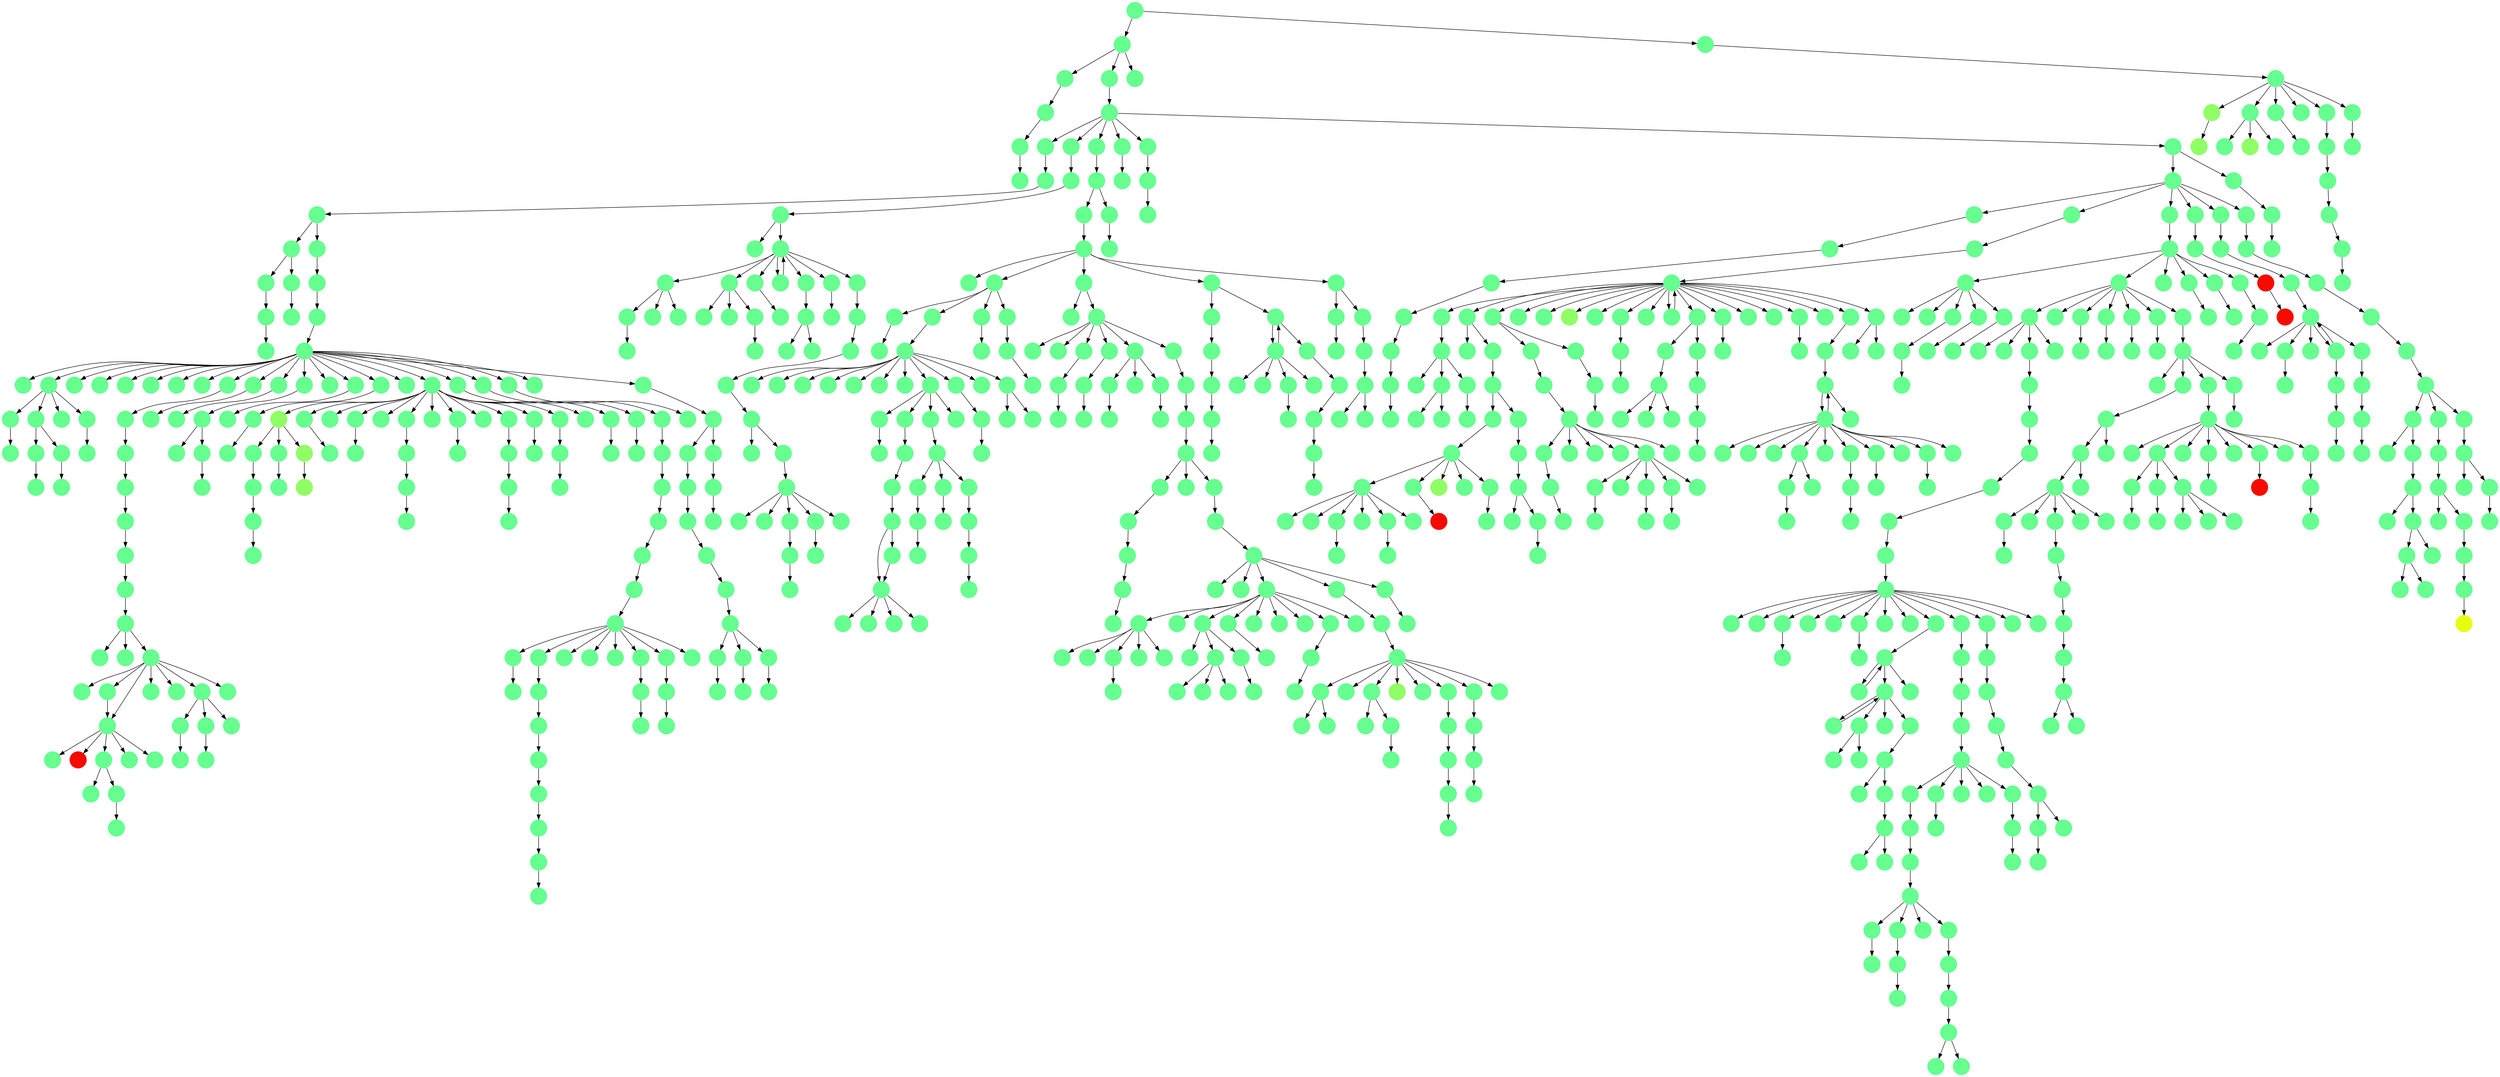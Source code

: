 digraph{
0 [tooltip = "L", penwidth = 0, style = filled, fillcolor = "#66ff90", shape = circle, label = ""]
1 [tooltip = "L", penwidth = 0, style = filled, fillcolor = "#66ff90", shape = circle, label = ""]
2 [tooltip = "L", penwidth = 0, style = filled, fillcolor = "#66ff90", shape = circle, label = ""]
3 [tooltip = "L", penwidth = 0, style = filled, fillcolor = "#66ff90", shape = circle, label = ""]
4 [tooltip = "L", penwidth = 0, style = filled, fillcolor = "#66ff90", shape = circle, label = ""]
5 [tooltip = "L", penwidth = 0, style = filled, fillcolor = "#66ff90", shape = circle, label = ""]
6 [tooltip = "L", penwidth = 0, style = filled, fillcolor = "#66ff90", shape = circle, label = ""]
7 [tooltip = "L", penwidth = 0, style = filled, fillcolor = "#66ff90", shape = circle, label = ""]
8 [tooltip = "L", penwidth = 0, style = filled, fillcolor = "#66ff90", shape = circle, label = ""]
9 [tooltip = "L", penwidth = 0, style = filled, fillcolor = "#66ff90", shape = circle, label = ""]
10 [tooltip = "L", penwidth = 0, style = filled, fillcolor = "#66ff90", shape = circle, label = ""]
11 [tooltip = "L", penwidth = 0, style = filled, fillcolor = "#66ff90", shape = circle, label = ""]
12 [tooltip = "L", penwidth = 0, style = filled, fillcolor = "#66ff90", shape = circle, label = ""]
13 [tooltip = "L", penwidth = 0, style = filled, fillcolor = "#66ff90", shape = circle, label = ""]
14 [tooltip = "L", penwidth = 0, style = filled, fillcolor = "#66ff90", shape = circle, label = ""]
15 [tooltip = "L", penwidth = 0, style = filled, fillcolor = "#66ff90", shape = circle, label = ""]
16 [tooltip = "L", penwidth = 0, style = filled, fillcolor = "#66ff90", shape = circle, label = ""]
17 [tooltip = "L", penwidth = 0, style = filled, fillcolor = "#66ff90", shape = circle, label = ""]
18 [tooltip = "L", penwidth = 0, style = filled, fillcolor = "#66ff90", shape = circle, label = ""]
19 [tooltip = "L", penwidth = 0, style = filled, fillcolor = "#66ff90", shape = circle, label = ""]
20 [tooltip = "L", penwidth = 0, style = filled, fillcolor = "#66ff90", shape = circle, label = ""]
21 [tooltip = "L", penwidth = 0, style = filled, fillcolor = "#66ff90", shape = circle, label = ""]
22 [tooltip = "L", penwidth = 0, style = filled, fillcolor = "#66ff90", shape = circle, label = ""]
23 [tooltip = "L", penwidth = 0, style = filled, fillcolor = "#66ff90", shape = circle, label = ""]
24 [tooltip = "L", penwidth = 0, style = filled, fillcolor = "#66ff90", shape = circle, label = ""]
25 [tooltip = "L", penwidth = 0, style = filled, fillcolor = "#66ff90", shape = circle, label = ""]
26 [tooltip = "L", penwidth = 0, style = filled, fillcolor = "#66ff90", shape = circle, label = ""]
27 [tooltip = "L", penwidth = 0, style = filled, fillcolor = "#66ff90", shape = circle, label = ""]
28 [tooltip = "L", penwidth = 0, style = filled, fillcolor = "#66ff90", shape = circle, label = ""]
29 [tooltip = "L", penwidth = 0, style = filled, fillcolor = "#66ff90", shape = circle, label = ""]
30 [tooltip = "L", penwidth = 0, style = filled, fillcolor = "#66ff90", shape = circle, label = ""]
31 [tooltip = "L", penwidth = 0, style = filled, fillcolor = "#66ff90", shape = circle, label = ""]
32 [tooltip = "L", penwidth = 0, style = filled, fillcolor = "#66ff90", shape = circle, label = ""]
33 [tooltip = "L", penwidth = 0, style = filled, fillcolor = "#66ff90", shape = circle, label = ""]
34 [tooltip = "L", penwidth = 0, style = filled, fillcolor = "#66ff90", shape = circle, label = ""]
35 [tooltip = "L", penwidth = 0, style = filled, fillcolor = "#66ff90", shape = circle, label = ""]
36 [tooltip = "L", penwidth = 0, style = filled, fillcolor = "#66ff90", shape = circle, label = ""]
37 [tooltip = "M", penwidth = 0, style = filled, fillcolor = "#90ff66", shape = circle, label = ""]
38 [tooltip = "L", penwidth = 0, style = filled, fillcolor = "#66ff90", shape = circle, label = ""]
39 [tooltip = "L", penwidth = 0, style = filled, fillcolor = "#66ff90", shape = circle, label = ""]
40 [tooltip = "M", penwidth = 0, style = filled, fillcolor = "#90ff66", shape = circle, label = ""]
41 [tooltip = "L", penwidth = 0, style = filled, fillcolor = "#66ff90", shape = circle, label = ""]
42 [tooltip = "L", penwidth = 0, style = filled, fillcolor = "#66ff90", shape = circle, label = ""]
43 [tooltip = "L", penwidth = 0, style = filled, fillcolor = "#66ff90", shape = circle, label = ""]
44 [tooltip = "L", penwidth = 0, style = filled, fillcolor = "#66ff90", shape = circle, label = ""]
45 [tooltip = "L", penwidth = 0, style = filled, fillcolor = "#66ff90", shape = circle, label = ""]
46 [tooltip = "L", penwidth = 0, style = filled, fillcolor = "#66ff90", shape = circle, label = ""]
47 [tooltip = "L", penwidth = 0, style = filled, fillcolor = "#66ff90", shape = circle, label = ""]
48 [tooltip = "L", penwidth = 0, style = filled, fillcolor = "#66ff90", shape = circle, label = ""]
49 [tooltip = "L", penwidth = 0, style = filled, fillcolor = "#66ff90", shape = circle, label = ""]
50 [tooltip = "L", penwidth = 0, style = filled, fillcolor = "#66ff90", shape = circle, label = ""]
51 [tooltip = "L", penwidth = 0, style = filled, fillcolor = "#66ff90", shape = circle, label = ""]
52 [tooltip = "L", penwidth = 0, style = filled, fillcolor = "#66ff90", shape = circle, label = ""]
53 [tooltip = "L", penwidth = 0, style = filled, fillcolor = "#66ff90", shape = circle, label = ""]
54 [tooltip = "L", penwidth = 0, style = filled, fillcolor = "#66ff90", shape = circle, label = ""]
55 [tooltip = "L", penwidth = 0, style = filled, fillcolor = "#66ff90", shape = circle, label = ""]
56 [tooltip = "L", penwidth = 0, style = filled, fillcolor = "#66ff90", shape = circle, label = ""]
57 [tooltip = "L", penwidth = 0, style = filled, fillcolor = "#66ff90", shape = circle, label = ""]
58 [tooltip = "L", penwidth = 0, style = filled, fillcolor = "#66ff90", shape = circle, label = ""]
59 [tooltip = "L", penwidth = 0, style = filled, fillcolor = "#66ff90", shape = circle, label = ""]
60 [tooltip = "L", penwidth = 0, style = filled, fillcolor = "#66ff90", shape = circle, label = ""]
61 [tooltip = "L", penwidth = 0, style = filled, fillcolor = "#66ff90", shape = circle, label = ""]
62 [tooltip = "L", penwidth = 0, style = filled, fillcolor = "#66ff90", shape = circle, label = ""]
63 [tooltip = "L", penwidth = 0, style = filled, fillcolor = "#66ff90", shape = circle, label = ""]
64 [tooltip = "L", penwidth = 0, style = filled, fillcolor = "#66ff90", shape = circle, label = ""]
65 [tooltip = "L", penwidth = 0, style = filled, fillcolor = "#66ff90", shape = circle, label = ""]
66 [tooltip = "L", penwidth = 0, style = filled, fillcolor = "#66ff90", shape = circle, label = ""]
67 [tooltip = "L", penwidth = 0, style = filled, fillcolor = "#66ff90", shape = circle, label = ""]
68 [tooltip = "L", penwidth = 0, style = filled, fillcolor = "#66ff90", shape = circle, label = ""]
69 [tooltip = "L", penwidth = 0, style = filled, fillcolor = "#66ff90", shape = circle, label = ""]
70 [tooltip = "L", penwidth = 0, style = filled, fillcolor = "#66ff90", shape = circle, label = ""]
71 [tooltip = "L", penwidth = 0, style = filled, fillcolor = "#66ff90", shape = circle, label = ""]
72 [tooltip = "L", penwidth = 0, style = filled, fillcolor = "#66ff90", shape = circle, label = ""]
73 [tooltip = "L", penwidth = 0, style = filled, fillcolor = "#66ff90", shape = circle, label = ""]
74 [tooltip = "L", penwidth = 0, style = filled, fillcolor = "#66ff90", shape = circle, label = ""]
75 [tooltip = "L", penwidth = 0, style = filled, fillcolor = "#66ff90", shape = circle, label = ""]
76 [tooltip = "L", penwidth = 0, style = filled, fillcolor = "#66ff90", shape = circle, label = ""]
77 [tooltip = "L", penwidth = 0, style = filled, fillcolor = "#66ff90", shape = circle, label = ""]
78 [tooltip = "L", penwidth = 0, style = filled, fillcolor = "#66ff90", shape = circle, label = ""]
79 [tooltip = "L", penwidth = 0, style = filled, fillcolor = "#66ff90", shape = circle, label = ""]
80 [tooltip = "L", penwidth = 0, style = filled, fillcolor = "#66ff90", shape = circle, label = ""]
81 [tooltip = "L", penwidth = 0, style = filled, fillcolor = "#66ff90", shape = circle, label = ""]
82 [tooltip = "L", penwidth = 0, style = filled, fillcolor = "#66ff90", shape = circle, label = ""]
83 [tooltip = "L", penwidth = 0, style = filled, fillcolor = "#66ff90", shape = circle, label = ""]
84 [tooltip = "L", penwidth = 0, style = filled, fillcolor = "#66ff90", shape = circle, label = ""]
85 [tooltip = "L", penwidth = 0, style = filled, fillcolor = "#66ff90", shape = circle, label = ""]
86 [tooltip = "L", penwidth = 0, style = filled, fillcolor = "#66ff90", shape = circle, label = ""]
87 [tooltip = "L", penwidth = 0, style = filled, fillcolor = "#66ff90", shape = circle, label = ""]
88 [tooltip = "M", penwidth = 0, style = filled, fillcolor = "#90ff66", shape = circle, label = ""]
89 [tooltip = "L", penwidth = 0, style = filled, fillcolor = "#66ff90", shape = circle, label = ""]
90 [tooltip = "L", penwidth = 0, style = filled, fillcolor = "#66ff90", shape = circle, label = ""]
91 [tooltip = "L", penwidth = 0, style = filled, fillcolor = "#66ff90", shape = circle, label = ""]
92 [tooltip = "L", penwidth = 0, style = filled, fillcolor = "#66ff90", shape = circle, label = ""]
93 [tooltip = "L", penwidth = 0, style = filled, fillcolor = "#66ff90", shape = circle, label = ""]
94 [tooltip = "L", penwidth = 0, style = filled, fillcolor = "#66ff90", shape = circle, label = ""]
95 [tooltip = "L", penwidth = 0, style = filled, fillcolor = "#66ff90", shape = circle, label = ""]
96 [tooltip = "L", penwidth = 0, style = filled, fillcolor = "#66ff90", shape = circle, label = ""]
97 [tooltip = "L", penwidth = 0, style = filled, fillcolor = "#66ff90", shape = circle, label = ""]
98 [tooltip = "L", penwidth = 0, style = filled, fillcolor = "#66ff90", shape = circle, label = ""]
99 [tooltip = "L", penwidth = 0, style = filled, fillcolor = "#66ff90", shape = circle, label = ""]
100 [tooltip = "L", penwidth = 0, style = filled, fillcolor = "#66ff90", shape = circle, label = ""]
101 [tooltip = "L", penwidth = 0, style = filled, fillcolor = "#66ff90", shape = circle, label = ""]
102 [tooltip = "L", penwidth = 0, style = filled, fillcolor = "#66ff90", shape = circle, label = ""]
103 [tooltip = "L", penwidth = 0, style = filled, fillcolor = "#66ff90", shape = circle, label = ""]
104 [tooltip = "L", penwidth = 0, style = filled, fillcolor = "#66ff90", shape = circle, label = ""]
105 [tooltip = "L", penwidth = 0, style = filled, fillcolor = "#66ff90", shape = circle, label = ""]
106 [tooltip = "L", penwidth = 0, style = filled, fillcolor = "#66ff90", shape = circle, label = ""]
107 [tooltip = "L", penwidth = 0, style = filled, fillcolor = "#66ff90", shape = circle, label = ""]
108 [tooltip = "L", penwidth = 0, style = filled, fillcolor = "#66ff90", shape = circle, label = ""]
109 [tooltip = "L", penwidth = 0, style = filled, fillcolor = "#66ff90", shape = circle, label = ""]
110 [tooltip = "L", penwidth = 0, style = filled, fillcolor = "#66ff90", shape = circle, label = ""]
111 [tooltip = "L", penwidth = 0, style = filled, fillcolor = "#66ff90", shape = circle, label = ""]
112 [tooltip = "L", penwidth = 0, style = filled, fillcolor = "#66ff90", shape = circle, label = ""]
113 [tooltip = "L", penwidth = 0, style = filled, fillcolor = "#66ff90", shape = circle, label = ""]
114 [tooltip = "L", penwidth = 0, style = filled, fillcolor = "#66ff90", shape = circle, label = ""]
115 [tooltip = "L", penwidth = 0, style = filled, fillcolor = "#66ff90", shape = circle, label = ""]
116 [tooltip = "L", penwidth = 0, style = filled, fillcolor = "#66ff90", shape = circle, label = ""]
117 [tooltip = "L", penwidth = 0, style = filled, fillcolor = "#66ff90", shape = circle, label = ""]
118 [tooltip = "L", penwidth = 0, style = filled, fillcolor = "#66ff90", shape = circle, label = ""]
119 [tooltip = "L", penwidth = 0, style = filled, fillcolor = "#66ff90", shape = circle, label = ""]
120 [tooltip = "L", penwidth = 0, style = filled, fillcolor = "#66ff90", shape = circle, label = ""]
121 [tooltip = "L", penwidth = 0, style = filled, fillcolor = "#66ff90", shape = circle, label = ""]
122 [tooltip = "L", penwidth = 0, style = filled, fillcolor = "#66ff90", shape = circle, label = ""]
123 [tooltip = "L", penwidth = 0, style = filled, fillcolor = "#66ff90", shape = circle, label = ""]
124 [tooltip = "L", penwidth = 0, style = filled, fillcolor = "#66ff90", shape = circle, label = ""]
125 [tooltip = "L", penwidth = 0, style = filled, fillcolor = "#66ff90", shape = circle, label = ""]
126 [tooltip = "L", penwidth = 0, style = filled, fillcolor = "#66ff90", shape = circle, label = ""]
127 [tooltip = "L", penwidth = 0, style = filled, fillcolor = "#66ff90", shape = circle, label = ""]
128 [tooltip = "L", penwidth = 0, style = filled, fillcolor = "#66ff90", shape = circle, label = ""]
129 [tooltip = "L", penwidth = 0, style = filled, fillcolor = "#66ff90", shape = circle, label = ""]
130 [tooltip = "L", penwidth = 0, style = filled, fillcolor = "#66ff90", shape = circle, label = ""]
131 [tooltip = "L", penwidth = 0, style = filled, fillcolor = "#66ff90", shape = circle, label = ""]
132 [tooltip = "L", penwidth = 0, style = filled, fillcolor = "#66ff90", shape = circle, label = ""]
133 [tooltip = "L", penwidth = 0, style = filled, fillcolor = "#66ff90", shape = circle, label = ""]
134 [tooltip = "L", penwidth = 0, style = filled, fillcolor = "#66ff90", shape = circle, label = ""]
135 [tooltip = "L", penwidth = 0, style = filled, fillcolor = "#66ff90", shape = circle, label = ""]
136 [tooltip = "L", penwidth = 0, style = filled, fillcolor = "#66ff90", shape = circle, label = ""]
137 [tooltip = "L", penwidth = 0, style = filled, fillcolor = "#66ff90", shape = circle, label = ""]
138 [tooltip = "L", penwidth = 0, style = filled, fillcolor = "#66ff90", shape = circle, label = ""]
139 [tooltip = "L", penwidth = 0, style = filled, fillcolor = "#66ff90", shape = circle, label = ""]
140 [tooltip = "L", penwidth = 0, style = filled, fillcolor = "#66ff90", shape = circle, label = ""]
141 [tooltip = "L", penwidth = 0, style = filled, fillcolor = "#66ff90", shape = circle, label = ""]
142 [tooltip = "L", penwidth = 0, style = filled, fillcolor = "#66ff90", shape = circle, label = ""]
143 [tooltip = "L", penwidth = 0, style = filled, fillcolor = "#66ff90", shape = circle, label = ""]
144 [tooltip = "L", penwidth = 0, style = filled, fillcolor = "#66ff90", shape = circle, label = ""]
145 [tooltip = "L", penwidth = 0, style = filled, fillcolor = "#66ff90", shape = circle, label = ""]
146 [tooltip = "L", penwidth = 0, style = filled, fillcolor = "#66ff90", shape = circle, label = ""]
147 [tooltip = "L", penwidth = 0, style = filled, fillcolor = "#66ff90", shape = circle, label = ""]
148 [tooltip = "L", penwidth = 0, style = filled, fillcolor = "#66ff90", shape = circle, label = ""]
149 [tooltip = "L", penwidth = 0, style = filled, fillcolor = "#66ff90", shape = circle, label = ""]
150 [tooltip = "L", penwidth = 0, style = filled, fillcolor = "#66ff90", shape = circle, label = ""]
151 [tooltip = "L", penwidth = 0, style = filled, fillcolor = "#66ff90", shape = circle, label = ""]
152 [tooltip = "L", penwidth = 0, style = filled, fillcolor = "#66ff90", shape = circle, label = ""]
153 [tooltip = "L", penwidth = 0, style = filled, fillcolor = "#66ff90", shape = circle, label = ""]
154 [tooltip = "L", penwidth = 0, style = filled, fillcolor = "#66ff90", shape = circle, label = ""]
155 [tooltip = "L", penwidth = 0, style = filled, fillcolor = "#66ff90", shape = circle, label = ""]
156 [tooltip = "L", penwidth = 0, style = filled, fillcolor = "#66ff90", shape = circle, label = ""]
157 [tooltip = "L", penwidth = 0, style = filled, fillcolor = "#66ff90", shape = circle, label = ""]
158 [tooltip = "L", penwidth = 0, style = filled, fillcolor = "#66ff90", shape = circle, label = ""]
159 [tooltip = "L", penwidth = 0, style = filled, fillcolor = "#66ff90", shape = circle, label = ""]
160 [tooltip = "L", penwidth = 0, style = filled, fillcolor = "#66ff90", shape = circle, label = ""]
161 [tooltip = "L", penwidth = 0, style = filled, fillcolor = "#66ff90", shape = circle, label = ""]
162 [tooltip = "L", penwidth = 0, style = filled, fillcolor = "#66ff90", shape = circle, label = ""]
163 [tooltip = "L", penwidth = 0, style = filled, fillcolor = "#66ff90", shape = circle, label = ""]
164 [tooltip = "L", penwidth = 0, style = filled, fillcolor = "#66ff90", shape = circle, label = ""]
165 [tooltip = "L", penwidth = 0, style = filled, fillcolor = "#66ff90", shape = circle, label = ""]
166 [tooltip = "L", penwidth = 0, style = filled, fillcolor = "#66ff90", shape = circle, label = ""]
167 [tooltip = "L", penwidth = 0, style = filled, fillcolor = "#66ff90", shape = circle, label = ""]
168 [tooltip = "L", penwidth = 0, style = filled, fillcolor = "#66ff90", shape = circle, label = ""]
169 [tooltip = "L", penwidth = 0, style = filled, fillcolor = "#66ff90", shape = circle, label = ""]
170 [tooltip = "L", penwidth = 0, style = filled, fillcolor = "#66ff90", shape = circle, label = ""]
171 [tooltip = "L", penwidth = 0, style = filled, fillcolor = "#66ff90", shape = circle, label = ""]
172 [tooltip = "L", penwidth = 0, style = filled, fillcolor = "#66ff90", shape = circle, label = ""]
173 [tooltip = "L", penwidth = 0, style = filled, fillcolor = "#66ff90", shape = circle, label = ""]
174 [tooltip = "L", penwidth = 0, style = filled, fillcolor = "#66ff90", shape = circle, label = ""]
175 [tooltip = "L", penwidth = 0, style = filled, fillcolor = "#66ff90", shape = circle, label = ""]
176 [tooltip = "L", penwidth = 0, style = filled, fillcolor = "#66ff90", shape = circle, label = ""]
177 [tooltip = "L", penwidth = 0, style = filled, fillcolor = "#66ff90", shape = circle, label = ""]
178 [tooltip = "L", penwidth = 0, style = filled, fillcolor = "#66ff90", shape = circle, label = ""]
179 [tooltip = "L", penwidth = 0, style = filled, fillcolor = "#66ff90", shape = circle, label = ""]
180 [tooltip = "L", penwidth = 0, style = filled, fillcolor = "#66ff90", shape = circle, label = ""]
181 [tooltip = "L", penwidth = 0, style = filled, fillcolor = "#66ff90", shape = circle, label = ""]
182 [tooltip = "L", penwidth = 0, style = filled, fillcolor = "#66ff90", shape = circle, label = ""]
183 [tooltip = "L", penwidth = 0, style = filled, fillcolor = "#66ff90", shape = circle, label = ""]
184 [tooltip = "L", penwidth = 0, style = filled, fillcolor = "#66ff90", shape = circle, label = ""]
185 [tooltip = "L", penwidth = 0, style = filled, fillcolor = "#66ff90", shape = circle, label = ""]
186 [tooltip = "L", penwidth = 0, style = filled, fillcolor = "#66ff90", shape = circle, label = ""]
187 [tooltip = "L", penwidth = 0, style = filled, fillcolor = "#66ff90", shape = circle, label = ""]
188 [tooltip = "L", penwidth = 0, style = filled, fillcolor = "#66ff90", shape = circle, label = ""]
189 [tooltip = "L", penwidth = 0, style = filled, fillcolor = "#66ff90", shape = circle, label = ""]
190 [tooltip = "L", penwidth = 0, style = filled, fillcolor = "#66ff90", shape = circle, label = ""]
191 [tooltip = "L", penwidth = 0, style = filled, fillcolor = "#66ff90", shape = circle, label = ""]
192 [tooltip = "L", penwidth = 0, style = filled, fillcolor = "#66ff90", shape = circle, label = ""]
193 [tooltip = "L", penwidth = 0, style = filled, fillcolor = "#66ff90", shape = circle, label = ""]
194 [tooltip = "L", penwidth = 0, style = filled, fillcolor = "#66ff90", shape = circle, label = ""]
195 [tooltip = "L", penwidth = 0, style = filled, fillcolor = "#66ff90", shape = circle, label = ""]
196 [tooltip = "L", penwidth = 0, style = filled, fillcolor = "#66ff90", shape = circle, label = ""]
197 [tooltip = "L", penwidth = 0, style = filled, fillcolor = "#66ff90", shape = circle, label = ""]
198 [tooltip = "L", penwidth = 0, style = filled, fillcolor = "#66ff90", shape = circle, label = ""]
199 [tooltip = "L", penwidth = 0, style = filled, fillcolor = "#66ff90", shape = circle, label = ""]
200 [tooltip = "L", penwidth = 0, style = filled, fillcolor = "#66ff90", shape = circle, label = ""]
201 [tooltip = "L", penwidth = 0, style = filled, fillcolor = "#66ff90", shape = circle, label = ""]
202 [tooltip = "L", penwidth = 0, style = filled, fillcolor = "#66ff90", shape = circle, label = ""]
203 [tooltip = "L", penwidth = 0, style = filled, fillcolor = "#66ff90", shape = circle, label = ""]
204 [tooltip = "L", penwidth = 0, style = filled, fillcolor = "#66ff90", shape = circle, label = ""]
205 [tooltip = "L", penwidth = 0, style = filled, fillcolor = "#66ff90", shape = circle, label = ""]
206 [tooltip = "L", penwidth = 0, style = filled, fillcolor = "#66ff90", shape = circle, label = ""]
207 [tooltip = "L", penwidth = 0, style = filled, fillcolor = "#66ff90", shape = circle, label = ""]
208 [tooltip = "L", penwidth = 0, style = filled, fillcolor = "#66ff90", shape = circle, label = ""]
209 [tooltip = "L", penwidth = 0, style = filled, fillcolor = "#66ff90", shape = circle, label = ""]
210 [tooltip = "L", penwidth = 0, style = filled, fillcolor = "#66ff90", shape = circle, label = ""]
211 [tooltip = "L", penwidth = 0, style = filled, fillcolor = "#66ff90", shape = circle, label = ""]
212 [tooltip = "L", penwidth = 0, style = filled, fillcolor = "#66ff90", shape = circle, label = ""]
213 [tooltip = "L", penwidth = 0, style = filled, fillcolor = "#66ff90", shape = circle, label = ""]
214 [tooltip = "L", penwidth = 0, style = filled, fillcolor = "#66ff90", shape = circle, label = ""]
215 [tooltip = "L", penwidth = 0, style = filled, fillcolor = "#66ff90", shape = circle, label = ""]
216 [tooltip = "V", penwidth = 0, style = filled, fillcolor = "#f60b00", shape = circle, label = ""]
217 [tooltip = "L", penwidth = 0, style = filled, fillcolor = "#66ff90", shape = circle, label = ""]
218 [tooltip = "L", penwidth = 0, style = filled, fillcolor = "#66ff90", shape = circle, label = ""]
219 [tooltip = "L", penwidth = 0, style = filled, fillcolor = "#66ff90", shape = circle, label = ""]
220 [tooltip = "L", penwidth = 0, style = filled, fillcolor = "#66ff90", shape = circle, label = ""]
221 [tooltip = "L", penwidth = 0, style = filled, fillcolor = "#66ff90", shape = circle, label = ""]
222 [tooltip = "L", penwidth = 0, style = filled, fillcolor = "#66ff90", shape = circle, label = ""]
223 [tooltip = "L", penwidth = 0, style = filled, fillcolor = "#66ff90", shape = circle, label = ""]
224 [tooltip = "L", penwidth = 0, style = filled, fillcolor = "#66ff90", shape = circle, label = ""]
225 [tooltip = "L", penwidth = 0, style = filled, fillcolor = "#66ff90", shape = circle, label = ""]
226 [tooltip = "L", penwidth = 0, style = filled, fillcolor = "#66ff90", shape = circle, label = ""]
227 [tooltip = "L", penwidth = 0, style = filled, fillcolor = "#66ff90", shape = circle, label = ""]
228 [tooltip = "L", penwidth = 0, style = filled, fillcolor = "#66ff90", shape = circle, label = ""]
229 [tooltip = "L", penwidth = 0, style = filled, fillcolor = "#66ff90", shape = circle, label = ""]
230 [tooltip = "L", penwidth = 0, style = filled, fillcolor = "#66ff90", shape = circle, label = ""]
231 [tooltip = "L", penwidth = 0, style = filled, fillcolor = "#66ff90", shape = circle, label = ""]
232 [tooltip = "L", penwidth = 0, style = filled, fillcolor = "#66ff90", shape = circle, label = ""]
233 [tooltip = "L", penwidth = 0, style = filled, fillcolor = "#66ff90", shape = circle, label = ""]
234 [tooltip = "L", penwidth = 0, style = filled, fillcolor = "#66ff90", shape = circle, label = ""]
235 [tooltip = "L", penwidth = 0, style = filled, fillcolor = "#66ff90", shape = circle, label = ""]
236 [tooltip = "L", penwidth = 0, style = filled, fillcolor = "#66ff90", shape = circle, label = ""]
237 [tooltip = "L", penwidth = 0, style = filled, fillcolor = "#66ff90", shape = circle, label = ""]
238 [tooltip = "L", penwidth = 0, style = filled, fillcolor = "#66ff90", shape = circle, label = ""]
239 [tooltip = "L", penwidth = 0, style = filled, fillcolor = "#66ff90", shape = circle, label = ""]
240 [tooltip = "L", penwidth = 0, style = filled, fillcolor = "#66ff90", shape = circle, label = ""]
241 [tooltip = "L", penwidth = 0, style = filled, fillcolor = "#66ff90", shape = circle, label = ""]
242 [tooltip = "L", penwidth = 0, style = filled, fillcolor = "#66ff90", shape = circle, label = ""]
243 [tooltip = "L", penwidth = 0, style = filled, fillcolor = "#66ff90", shape = circle, label = ""]
244 [tooltip = "L", penwidth = 0, style = filled, fillcolor = "#66ff90", shape = circle, label = ""]
245 [tooltip = "L", penwidth = 0, style = filled, fillcolor = "#66ff90", shape = circle, label = ""]
246 [tooltip = "L", penwidth = 0, style = filled, fillcolor = "#66ff90", shape = circle, label = ""]
247 [tooltip = "L", penwidth = 0, style = filled, fillcolor = "#66ff90", shape = circle, label = ""]
248 [tooltip = "L", penwidth = 0, style = filled, fillcolor = "#66ff90", shape = circle, label = ""]
249 [tooltip = "L", penwidth = 0, style = filled, fillcolor = "#66ff90", shape = circle, label = ""]
250 [tooltip = "L", penwidth = 0, style = filled, fillcolor = "#66ff90", shape = circle, label = ""]
251 [tooltip = "L", penwidth = 0, style = filled, fillcolor = "#66ff90", shape = circle, label = ""]
252 [tooltip = "L", penwidth = 0, style = filled, fillcolor = "#66ff90", shape = circle, label = ""]
253 [tooltip = "L", penwidth = 0, style = filled, fillcolor = "#66ff90", shape = circle, label = ""]
254 [tooltip = "L", penwidth = 0, style = filled, fillcolor = "#66ff90", shape = circle, label = ""]
255 [tooltip = "L", penwidth = 0, style = filled, fillcolor = "#66ff90", shape = circle, label = ""]
256 [tooltip = "L", penwidth = 0, style = filled, fillcolor = "#66ff90", shape = circle, label = ""]
257 [tooltip = "L", penwidth = 0, style = filled, fillcolor = "#66ff90", shape = circle, label = ""]
258 [tooltip = "L", penwidth = 0, style = filled, fillcolor = "#66ff90", shape = circle, label = ""]
259 [tooltip = "L", penwidth = 0, style = filled, fillcolor = "#66ff90", shape = circle, label = ""]
260 [tooltip = "L", penwidth = 0, style = filled, fillcolor = "#66ff90", shape = circle, label = ""]
261 [tooltip = "L", penwidth = 0, style = filled, fillcolor = "#66ff90", shape = circle, label = ""]
262 [tooltip = "L", penwidth = 0, style = filled, fillcolor = "#66ff90", shape = circle, label = ""]
263 [tooltip = "L", penwidth = 0, style = filled, fillcolor = "#66ff90", shape = circle, label = ""]
264 [tooltip = "L", penwidth = 0, style = filled, fillcolor = "#66ff90", shape = circle, label = ""]
265 [tooltip = "L", penwidth = 0, style = filled, fillcolor = "#66ff90", shape = circle, label = ""]
266 [tooltip = "L", penwidth = 0, style = filled, fillcolor = "#66ff90", shape = circle, label = ""]
267 [tooltip = "L", penwidth = 0, style = filled, fillcolor = "#66ff90", shape = circle, label = ""]
268 [tooltip = "L", penwidth = 0, style = filled, fillcolor = "#66ff90", shape = circle, label = ""]
269 [tooltip = "L", penwidth = 0, style = filled, fillcolor = "#66ff90", shape = circle, label = ""]
270 [tooltip = "L", penwidth = 0, style = filled, fillcolor = "#66ff90", shape = circle, label = ""]
271 [tooltip = "L", penwidth = 0, style = filled, fillcolor = "#66ff90", shape = circle, label = ""]
272 [tooltip = "L", penwidth = 0, style = filled, fillcolor = "#66ff90", shape = circle, label = ""]
273 [tooltip = "L", penwidth = 0, style = filled, fillcolor = "#66ff90", shape = circle, label = ""]
274 [tooltip = "L", penwidth = 0, style = filled, fillcolor = "#66ff90", shape = circle, label = ""]
275 [tooltip = "L", penwidth = 0, style = filled, fillcolor = "#66ff90", shape = circle, label = ""]
276 [tooltip = "L", penwidth = 0, style = filled, fillcolor = "#66ff90", shape = circle, label = ""]
277 [tooltip = "L", penwidth = 0, style = filled, fillcolor = "#66ff90", shape = circle, label = ""]
278 [tooltip = "L", penwidth = 0, style = filled, fillcolor = "#66ff90", shape = circle, label = ""]
279 [tooltip = "L", penwidth = 0, style = filled, fillcolor = "#66ff90", shape = circle, label = ""]
280 [tooltip = "L", penwidth = 0, style = filled, fillcolor = "#66ff90", shape = circle, label = ""]
281 [tooltip = "L", penwidth = 0, style = filled, fillcolor = "#66ff90", shape = circle, label = ""]
282 [tooltip = "L", penwidth = 0, style = filled, fillcolor = "#66ff90", shape = circle, label = ""]
283 [tooltip = "L", penwidth = 0, style = filled, fillcolor = "#66ff90", shape = circle, label = ""]
284 [tooltip = "L", penwidth = 0, style = filled, fillcolor = "#66ff90", shape = circle, label = ""]
285 [tooltip = "L", penwidth = 0, style = filled, fillcolor = "#66ff90", shape = circle, label = ""]
286 [tooltip = "L", penwidth = 0, style = filled, fillcolor = "#66ff90", shape = circle, label = ""]
287 [tooltip = "L", penwidth = 0, style = filled, fillcolor = "#66ff90", shape = circle, label = ""]
288 [tooltip = "L", penwidth = 0, style = filled, fillcolor = "#66ff90", shape = circle, label = ""]
289 [tooltip = "L", penwidth = 0, style = filled, fillcolor = "#66ff90", shape = circle, label = ""]
290 [tooltip = "L", penwidth = 0, style = filled, fillcolor = "#66ff90", shape = circle, label = ""]
291 [tooltip = "L", penwidth = 0, style = filled, fillcolor = "#66ff90", shape = circle, label = ""]
292 [tooltip = "L", penwidth = 0, style = filled, fillcolor = "#66ff90", shape = circle, label = ""]
293 [tooltip = "L", penwidth = 0, style = filled, fillcolor = "#66ff90", shape = circle, label = ""]
294 [tooltip = "L", penwidth = 0, style = filled, fillcolor = "#66ff90", shape = circle, label = ""]
295 [tooltip = "L", penwidth = 0, style = filled, fillcolor = "#66ff90", shape = circle, label = ""]
296 [tooltip = "L", penwidth = 0, style = filled, fillcolor = "#66ff90", shape = circle, label = ""]
297 [tooltip = "L", penwidth = 0, style = filled, fillcolor = "#66ff90", shape = circle, label = ""]
298 [tooltip = "L", penwidth = 0, style = filled, fillcolor = "#66ff90", shape = circle, label = ""]
299 [tooltip = "L", penwidth = 0, style = filled, fillcolor = "#66ff90", shape = circle, label = ""]
300 [tooltip = "L", penwidth = 0, style = filled, fillcolor = "#66ff90", shape = circle, label = ""]
301 [tooltip = "L", penwidth = 0, style = filled, fillcolor = "#66ff90", shape = circle, label = ""]
302 [tooltip = "L", penwidth = 0, style = filled, fillcolor = "#66ff90", shape = circle, label = ""]
303 [tooltip = "L", penwidth = 0, style = filled, fillcolor = "#66ff90", shape = circle, label = ""]
304 [tooltip = "L", penwidth = 0, style = filled, fillcolor = "#66ff90", shape = circle, label = ""]
305 [tooltip = "L", penwidth = 0, style = filled, fillcolor = "#66ff90", shape = circle, label = ""]
306 [tooltip = "L", penwidth = 0, style = filled, fillcolor = "#66ff90", shape = circle, label = ""]
307 [tooltip = "L", penwidth = 0, style = filled, fillcolor = "#66ff90", shape = circle, label = ""]
308 [tooltip = "L", penwidth = 0, style = filled, fillcolor = "#66ff90", shape = circle, label = ""]
309 [tooltip = "L", penwidth = 0, style = filled, fillcolor = "#66ff90", shape = circle, label = ""]
310 [tooltip = "L", penwidth = 0, style = filled, fillcolor = "#66ff90", shape = circle, label = ""]
311 [tooltip = "L", penwidth = 0, style = filled, fillcolor = "#66ff90", shape = circle, label = ""]
312 [tooltip = "L", penwidth = 0, style = filled, fillcolor = "#66ff90", shape = circle, label = ""]
313 [tooltip = "L", penwidth = 0, style = filled, fillcolor = "#66ff90", shape = circle, label = ""]
314 [tooltip = "L", penwidth = 0, style = filled, fillcolor = "#66ff90", shape = circle, label = ""]
315 [tooltip = "L", penwidth = 0, style = filled, fillcolor = "#66ff90", shape = circle, label = ""]
316 [tooltip = "L", penwidth = 0, style = filled, fillcolor = "#66ff90", shape = circle, label = ""]
317 [tooltip = "L", penwidth = 0, style = filled, fillcolor = "#66ff90", shape = circle, label = ""]
318 [tooltip = "L", penwidth = 0, style = filled, fillcolor = "#66ff90", shape = circle, label = ""]
319 [tooltip = "L", penwidth = 0, style = filled, fillcolor = "#66ff90", shape = circle, label = ""]
320 [tooltip = "L", penwidth = 0, style = filled, fillcolor = "#66ff90", shape = circle, label = ""]
321 [tooltip = "L", penwidth = 0, style = filled, fillcolor = "#66ff90", shape = circle, label = ""]
322 [tooltip = "L", penwidth = 0, style = filled, fillcolor = "#66ff90", shape = circle, label = ""]
323 [tooltip = "L", penwidth = 0, style = filled, fillcolor = "#66ff90", shape = circle, label = ""]
324 [tooltip = "L", penwidth = 0, style = filled, fillcolor = "#66ff90", shape = circle, label = ""]
325 [tooltip = "L", penwidth = 0, style = filled, fillcolor = "#66ff90", shape = circle, label = ""]
326 [tooltip = "L", penwidth = 0, style = filled, fillcolor = "#66ff90", shape = circle, label = ""]
327 [tooltip = "L", penwidth = 0, style = filled, fillcolor = "#66ff90", shape = circle, label = ""]
328 [tooltip = "L", penwidth = 0, style = filled, fillcolor = "#66ff90", shape = circle, label = ""]
329 [tooltip = "L", penwidth = 0, style = filled, fillcolor = "#66ff90", shape = circle, label = ""]
330 [tooltip = "L", penwidth = 0, style = filled, fillcolor = "#66ff90", shape = circle, label = ""]
331 [tooltip = "L", penwidth = 0, style = filled, fillcolor = "#66ff90", shape = circle, label = ""]
332 [tooltip = "L", penwidth = 0, style = filled, fillcolor = "#66ff90", shape = circle, label = ""]
333 [tooltip = "L", penwidth = 0, style = filled, fillcolor = "#66ff90", shape = circle, label = ""]
334 [tooltip = "L", penwidth = 0, style = filled, fillcolor = "#66ff90", shape = circle, label = ""]
335 [tooltip = "L", penwidth = 0, style = filled, fillcolor = "#66ff90", shape = circle, label = ""]
336 [tooltip = "L", penwidth = 0, style = filled, fillcolor = "#66ff90", shape = circle, label = ""]
337 [tooltip = "L", penwidth = 0, style = filled, fillcolor = "#66ff90", shape = circle, label = ""]
338 [tooltip = "L", penwidth = 0, style = filled, fillcolor = "#66ff90", shape = circle, label = ""]
339 [tooltip = "L", penwidth = 0, style = filled, fillcolor = "#66ff90", shape = circle, label = ""]
340 [tooltip = "L", penwidth = 0, style = filled, fillcolor = "#66ff90", shape = circle, label = ""]
341 [tooltip = "L", penwidth = 0, style = filled, fillcolor = "#66ff90", shape = circle, label = ""]
342 [tooltip = "L", penwidth = 0, style = filled, fillcolor = "#66ff90", shape = circle, label = ""]
343 [tooltip = "L", penwidth = 0, style = filled, fillcolor = "#66ff90", shape = circle, label = ""]
344 [tooltip = "L", penwidth = 0, style = filled, fillcolor = "#66ff90", shape = circle, label = ""]
345 [tooltip = "L", penwidth = 0, style = filled, fillcolor = "#66ff90", shape = circle, label = ""]
346 [tooltip = "L", penwidth = 0, style = filled, fillcolor = "#66ff90", shape = circle, label = ""]
347 [tooltip = "L", penwidth = 0, style = filled, fillcolor = "#66ff90", shape = circle, label = ""]
348 [tooltip = "L", penwidth = 0, style = filled, fillcolor = "#66ff90", shape = circle, label = ""]
349 [tooltip = "L", penwidth = 0, style = filled, fillcolor = "#66ff90", shape = circle, label = ""]
350 [tooltip = "L", penwidth = 0, style = filled, fillcolor = "#66ff90", shape = circle, label = ""]
351 [tooltip = "L", penwidth = 0, style = filled, fillcolor = "#66ff90", shape = circle, label = ""]
352 [tooltip = "L", penwidth = 0, style = filled, fillcolor = "#66ff90", shape = circle, label = ""]
353 [tooltip = "L", penwidth = 0, style = filled, fillcolor = "#66ff90", shape = circle, label = ""]
354 [tooltip = "L", penwidth = 0, style = filled, fillcolor = "#66ff90", shape = circle, label = ""]
355 [tooltip = "L", penwidth = 0, style = filled, fillcolor = "#66ff90", shape = circle, label = ""]
356 [tooltip = "L", penwidth = 0, style = filled, fillcolor = "#66ff90", shape = circle, label = ""]
357 [tooltip = "L", penwidth = 0, style = filled, fillcolor = "#66ff90", shape = circle, label = ""]
358 [tooltip = "L", penwidth = 0, style = filled, fillcolor = "#66ff90", shape = circle, label = ""]
359 [tooltip = "L", penwidth = 0, style = filled, fillcolor = "#66ff90", shape = circle, label = ""]
360 [tooltip = "L", penwidth = 0, style = filled, fillcolor = "#66ff90", shape = circle, label = ""]
361 [tooltip = "L", penwidth = 0, style = filled, fillcolor = "#66ff90", shape = circle, label = ""]
362 [tooltip = "L", penwidth = 0, style = filled, fillcolor = "#66ff90", shape = circle, label = ""]
363 [tooltip = "L", penwidth = 0, style = filled, fillcolor = "#66ff90", shape = circle, label = ""]
364 [tooltip = "L", penwidth = 0, style = filled, fillcolor = "#66ff90", shape = circle, label = ""]
365 [tooltip = "L", penwidth = 0, style = filled, fillcolor = "#66ff90", shape = circle, label = ""]
366 [tooltip = "L", penwidth = 0, style = filled, fillcolor = "#66ff90", shape = circle, label = ""]
367 [tooltip = "L", penwidth = 0, style = filled, fillcolor = "#66ff90", shape = circle, label = ""]
368 [tooltip = "L", penwidth = 0, style = filled, fillcolor = "#66ff90", shape = circle, label = ""]
369 [tooltip = "L", penwidth = 0, style = filled, fillcolor = "#66ff90", shape = circle, label = ""]
370 [tooltip = "L", penwidth = 0, style = filled, fillcolor = "#66ff90", shape = circle, label = ""]
371 [tooltip = "L", penwidth = 0, style = filled, fillcolor = "#66ff90", shape = circle, label = ""]
372 [tooltip = "L", penwidth = 0, style = filled, fillcolor = "#66ff90", shape = circle, label = ""]
373 [tooltip = "L", penwidth = 0, style = filled, fillcolor = "#66ff90", shape = circle, label = ""]
374 [tooltip = "L", penwidth = 0, style = filled, fillcolor = "#66ff90", shape = circle, label = ""]
375 [tooltip = "L", penwidth = 0, style = filled, fillcolor = "#66ff90", shape = circle, label = ""]
376 [tooltip = "L", penwidth = 0, style = filled, fillcolor = "#66ff90", shape = circle, label = ""]
377 [tooltip = "L", penwidth = 0, style = filled, fillcolor = "#66ff90", shape = circle, label = ""]
378 [tooltip = "L", penwidth = 0, style = filled, fillcolor = "#66ff90", shape = circle, label = ""]
379 [tooltip = "L", penwidth = 0, style = filled, fillcolor = "#66ff90", shape = circle, label = ""]
380 [tooltip = "L", penwidth = 0, style = filled, fillcolor = "#66ff90", shape = circle, label = ""]
381 [tooltip = "L", penwidth = 0, style = filled, fillcolor = "#66ff90", shape = circle, label = ""]
382 [tooltip = "L", penwidth = 0, style = filled, fillcolor = "#66ff90", shape = circle, label = ""]
383 [tooltip = "L", penwidth = 0, style = filled, fillcolor = "#66ff90", shape = circle, label = ""]
384 [tooltip = "L", penwidth = 0, style = filled, fillcolor = "#66ff90", shape = circle, label = ""]
385 [tooltip = "L", penwidth = 0, style = filled, fillcolor = "#66ff90", shape = circle, label = ""]
386 [tooltip = "L", penwidth = 0, style = filled, fillcolor = "#66ff90", shape = circle, label = ""]
387 [tooltip = "L", penwidth = 0, style = filled, fillcolor = "#66ff90", shape = circle, label = ""]
388 [tooltip = "L", penwidth = 0, style = filled, fillcolor = "#66ff90", shape = circle, label = ""]
389 [tooltip = "L", penwidth = 0, style = filled, fillcolor = "#66ff90", shape = circle, label = ""]
390 [tooltip = "L", penwidth = 0, style = filled, fillcolor = "#66ff90", shape = circle, label = ""]
391 [tooltip = "L", penwidth = 0, style = filled, fillcolor = "#66ff90", shape = circle, label = ""]
392 [tooltip = "L", penwidth = 0, style = filled, fillcolor = "#66ff90", shape = circle, label = ""]
393 [tooltip = "L", penwidth = 0, style = filled, fillcolor = "#66ff90", shape = circle, label = ""]
394 [tooltip = "V", penwidth = 0, style = filled, fillcolor = "#f60b00", shape = circle, label = ""]
395 [tooltip = "L", penwidth = 0, style = filled, fillcolor = "#66ff90", shape = circle, label = ""]
396 [tooltip = "L", penwidth = 0, style = filled, fillcolor = "#66ff90", shape = circle, label = ""]
397 [tooltip = "L", penwidth = 0, style = filled, fillcolor = "#66ff90", shape = circle, label = ""]
398 [tooltip = "L", penwidth = 0, style = filled, fillcolor = "#66ff90", shape = circle, label = ""]
399 [tooltip = "L", penwidth = 0, style = filled, fillcolor = "#66ff90", shape = circle, label = ""]
400 [tooltip = "L", penwidth = 0, style = filled, fillcolor = "#66ff90", shape = circle, label = ""]
401 [tooltip = "L", penwidth = 0, style = filled, fillcolor = "#66ff90", shape = circle, label = ""]
402 [tooltip = "L", penwidth = 0, style = filled, fillcolor = "#66ff90", shape = circle, label = ""]
403 [tooltip = "L", penwidth = 0, style = filled, fillcolor = "#66ff90", shape = circle, label = ""]
404 [tooltip = "L", penwidth = 0, style = filled, fillcolor = "#66ff90", shape = circle, label = ""]
405 [tooltip = "L", penwidth = 0, style = filled, fillcolor = "#66ff90", shape = circle, label = ""]
406 [tooltip = "L", penwidth = 0, style = filled, fillcolor = "#66ff90", shape = circle, label = ""]
407 [tooltip = "L", penwidth = 0, style = filled, fillcolor = "#66ff90", shape = circle, label = ""]
408 [tooltip = "L", penwidth = 0, style = filled, fillcolor = "#66ff90", shape = circle, label = ""]
409 [tooltip = "M", penwidth = 0, style = filled, fillcolor = "#90ff66", shape = circle, label = ""]
410 [tooltip = "L", penwidth = 0, style = filled, fillcolor = "#66ff90", shape = circle, label = ""]
411 [tooltip = "L", penwidth = 0, style = filled, fillcolor = "#66ff90", shape = circle, label = ""]
412 [tooltip = "M", penwidth = 0, style = filled, fillcolor = "#90ff66", shape = circle, label = ""]
413 [tooltip = "L", penwidth = 0, style = filled, fillcolor = "#66ff90", shape = circle, label = ""]
414 [tooltip = "L", penwidth = 0, style = filled, fillcolor = "#66ff90", shape = circle, label = ""]
415 [tooltip = "L", penwidth = 0, style = filled, fillcolor = "#66ff90", shape = circle, label = ""]
416 [tooltip = "L", penwidth = 0, style = filled, fillcolor = "#66ff90", shape = circle, label = ""]
417 [tooltip = "L", penwidth = 0, style = filled, fillcolor = "#66ff90", shape = circle, label = ""]
418 [tooltip = "L", penwidth = 0, style = filled, fillcolor = "#66ff90", shape = circle, label = ""]
419 [tooltip = "L", penwidth = 0, style = filled, fillcolor = "#66ff90", shape = circle, label = ""]
420 [tooltip = "L", penwidth = 0, style = filled, fillcolor = "#66ff90", shape = circle, label = ""]
421 [tooltip = "L", penwidth = 0, style = filled, fillcolor = "#66ff90", shape = circle, label = ""]
422 [tooltip = "L", penwidth = 0, style = filled, fillcolor = "#66ff90", shape = circle, label = ""]
423 [tooltip = "L", penwidth = 0, style = filled, fillcolor = "#66ff90", shape = circle, label = ""]
424 [tooltip = "L", penwidth = 0, style = filled, fillcolor = "#66ff90", shape = circle, label = ""]
425 [tooltip = "L", penwidth = 0, style = filled, fillcolor = "#66ff90", shape = circle, label = ""]
426 [tooltip = "L", penwidth = 0, style = filled, fillcolor = "#66ff90", shape = circle, label = ""]
427 [tooltip = "L", penwidth = 0, style = filled, fillcolor = "#66ff90", shape = circle, label = ""]
428 [tooltip = "L", penwidth = 0, style = filled, fillcolor = "#66ff90", shape = circle, label = ""]
429 [tooltip = "L", penwidth = 0, style = filled, fillcolor = "#66ff90", shape = circle, label = ""]
430 [tooltip = "L", penwidth = 0, style = filled, fillcolor = "#66ff90", shape = circle, label = ""]
431 [tooltip = "L", penwidth = 0, style = filled, fillcolor = "#66ff90", shape = circle, label = ""]
432 [tooltip = "L", penwidth = 0, style = filled, fillcolor = "#66ff90", shape = circle, label = ""]
433 [tooltip = "L", penwidth = 0, style = filled, fillcolor = "#66ff90", shape = circle, label = ""]
434 [tooltip = "L", penwidth = 0, style = filled, fillcolor = "#66ff90", shape = circle, label = ""]
435 [tooltip = "L", penwidth = 0, style = filled, fillcolor = "#66ff90", shape = circle, label = ""]
436 [tooltip = "L", penwidth = 0, style = filled, fillcolor = "#66ff90", shape = circle, label = ""]
437 [tooltip = "L", penwidth = 0, style = filled, fillcolor = "#66ff90", shape = circle, label = ""]
438 [tooltip = "L", penwidth = 0, style = filled, fillcolor = "#66ff90", shape = circle, label = ""]
439 [tooltip = "L", penwidth = 0, style = filled, fillcolor = "#66ff90", shape = circle, label = ""]
440 [tooltip = "L", penwidth = 0, style = filled, fillcolor = "#66ff90", shape = circle, label = ""]
441 [tooltip = "L", penwidth = 0, style = filled, fillcolor = "#66ff90", shape = circle, label = ""]
442 [tooltip = "L", penwidth = 0, style = filled, fillcolor = "#66ff90", shape = circle, label = ""]
443 [tooltip = "L", penwidth = 0, style = filled, fillcolor = "#66ff90", shape = circle, label = ""]
444 [tooltip = "L", penwidth = 0, style = filled, fillcolor = "#66ff90", shape = circle, label = ""]
445 [tooltip = "L", penwidth = 0, style = filled, fillcolor = "#66ff90", shape = circle, label = ""]
446 [tooltip = "L", penwidth = 0, style = filled, fillcolor = "#66ff90", shape = circle, label = ""]
447 [tooltip = "L", penwidth = 0, style = filled, fillcolor = "#66ff90", shape = circle, label = ""]
448 [tooltip = "L", penwidth = 0, style = filled, fillcolor = "#66ff90", shape = circle, label = ""]
449 [tooltip = "L", penwidth = 0, style = filled, fillcolor = "#66ff90", shape = circle, label = ""]
450 [tooltip = "L", penwidth = 0, style = filled, fillcolor = "#66ff90", shape = circle, label = ""]
451 [tooltip = "L", penwidth = 0, style = filled, fillcolor = "#66ff90", shape = circle, label = ""]
452 [tooltip = "L", penwidth = 0, style = filled, fillcolor = "#66ff90", shape = circle, label = ""]
453 [tooltip = "L", penwidth = 0, style = filled, fillcolor = "#66ff90", shape = circle, label = ""]
454 [tooltip = "L", penwidth = 0, style = filled, fillcolor = "#66ff90", shape = circle, label = ""]
455 [tooltip = "L", penwidth = 0, style = filled, fillcolor = "#66ff90", shape = circle, label = ""]
456 [tooltip = "L", penwidth = 0, style = filled, fillcolor = "#66ff90", shape = circle, label = ""]
457 [tooltip = "L", penwidth = 0, style = filled, fillcolor = "#66ff90", shape = circle, label = ""]
458 [tooltip = "L", penwidth = 0, style = filled, fillcolor = "#66ff90", shape = circle, label = ""]
459 [tooltip = "L", penwidth = 0, style = filled, fillcolor = "#66ff90", shape = circle, label = ""]
460 [tooltip = "L", penwidth = 0, style = filled, fillcolor = "#66ff90", shape = circle, label = ""]
461 [tooltip = "L", penwidth = 0, style = filled, fillcolor = "#66ff90", shape = circle, label = ""]
462 [tooltip = "L", penwidth = 0, style = filled, fillcolor = "#66ff90", shape = circle, label = ""]
463 [tooltip = "L", penwidth = 0, style = filled, fillcolor = "#66ff90", shape = circle, label = ""]
464 [tooltip = "L", penwidth = 0, style = filled, fillcolor = "#66ff90", shape = circle, label = ""]
465 [tooltip = "L", penwidth = 0, style = filled, fillcolor = "#66ff90", shape = circle, label = ""]
466 [tooltip = "L", penwidth = 0, style = filled, fillcolor = "#66ff90", shape = circle, label = ""]
467 [tooltip = "L", penwidth = 0, style = filled, fillcolor = "#66ff90", shape = circle, label = ""]
468 [tooltip = "L", penwidth = 0, style = filled, fillcolor = "#66ff90", shape = circle, label = ""]
469 [tooltip = "L", penwidth = 0, style = filled, fillcolor = "#66ff90", shape = circle, label = ""]
470 [tooltip = "L", penwidth = 0, style = filled, fillcolor = "#66ff90", shape = circle, label = ""]
471 [tooltip = "L", penwidth = 0, style = filled, fillcolor = "#66ff90", shape = circle, label = ""]
472 [tooltip = "L", penwidth = 0, style = filled, fillcolor = "#66ff90", shape = circle, label = ""]
473 [tooltip = "L", penwidth = 0, style = filled, fillcolor = "#66ff90", shape = circle, label = ""]
474 [tooltip = "L", penwidth = 0, style = filled, fillcolor = "#66ff90", shape = circle, label = ""]
475 [tooltip = "L", penwidth = 0, style = filled, fillcolor = "#66ff90", shape = circle, label = ""]
476 [tooltip = "L", penwidth = 0, style = filled, fillcolor = "#66ff90", shape = circle, label = ""]
477 [tooltip = "L", penwidth = 0, style = filled, fillcolor = "#66ff90", shape = circle, label = ""]
478 [tooltip = "L", penwidth = 0, style = filled, fillcolor = "#66ff90", shape = circle, label = ""]
479 [tooltip = "L", penwidth = 0, style = filled, fillcolor = "#66ff90", shape = circle, label = ""]
480 [tooltip = "L", penwidth = 0, style = filled, fillcolor = "#66ff90", shape = circle, label = ""]
481 [tooltip = "L", penwidth = 0, style = filled, fillcolor = "#66ff90", shape = circle, label = ""]
482 [tooltip = "L", penwidth = 0, style = filled, fillcolor = "#66ff90", shape = circle, label = ""]
483 [tooltip = "L", penwidth = 0, style = filled, fillcolor = "#66ff90", shape = circle, label = ""]
484 [tooltip = "L", penwidth = 0, style = filled, fillcolor = "#66ff90", shape = circle, label = ""]
485 [tooltip = "L", penwidth = 0, style = filled, fillcolor = "#66ff90", shape = circle, label = ""]
486 [tooltip = "L", penwidth = 0, style = filled, fillcolor = "#66ff90", shape = circle, label = ""]
487 [tooltip = "L", penwidth = 0, style = filled, fillcolor = "#66ff90", shape = circle, label = ""]
488 [tooltip = "L", penwidth = 0, style = filled, fillcolor = "#66ff90", shape = circle, label = ""]
489 [tooltip = "L", penwidth = 0, style = filled, fillcolor = "#66ff90", shape = circle, label = ""]
490 [tooltip = "L", penwidth = 0, style = filled, fillcolor = "#66ff90", shape = circle, label = ""]
491 [tooltip = "L", penwidth = 0, style = filled, fillcolor = "#66ff90", shape = circle, label = ""]
492 [tooltip = "M", penwidth = 0, style = filled, fillcolor = "#90ff66", shape = circle, label = ""]
493 [tooltip = "L", penwidth = 0, style = filled, fillcolor = "#66ff90", shape = circle, label = ""]
494 [tooltip = "M", penwidth = 0, style = filled, fillcolor = "#90ff66", shape = circle, label = ""]
495 [tooltip = "L", penwidth = 0, style = filled, fillcolor = "#66ff90", shape = circle, label = ""]
496 [tooltip = "L", penwidth = 0, style = filled, fillcolor = "#66ff90", shape = circle, label = ""]
497 [tooltip = "M", penwidth = 0, style = filled, fillcolor = "#90ff66", shape = circle, label = ""]
498 [tooltip = "L", penwidth = 0, style = filled, fillcolor = "#66ff90", shape = circle, label = ""]
499 [tooltip = "L", penwidth = 0, style = filled, fillcolor = "#66ff90", shape = circle, label = ""]
500 [tooltip = "L", penwidth = 0, style = filled, fillcolor = "#66ff90", shape = circle, label = ""]
501 [tooltip = "L", penwidth = 0, style = filled, fillcolor = "#66ff90", shape = circle, label = ""]
502 [tooltip = "L", penwidth = 0, style = filled, fillcolor = "#66ff90", shape = circle, label = ""]
503 [tooltip = "L", penwidth = 0, style = filled, fillcolor = "#66ff90", shape = circle, label = ""]
504 [tooltip = "L", penwidth = 0, style = filled, fillcolor = "#66ff90", shape = circle, label = ""]
505 [tooltip = "L", penwidth = 0, style = filled, fillcolor = "#66ff90", shape = circle, label = ""]
506 [tooltip = "L", penwidth = 0, style = filled, fillcolor = "#66ff90", shape = circle, label = ""]
507 [tooltip = "L", penwidth = 0, style = filled, fillcolor = "#66ff90", shape = circle, label = ""]
508 [tooltip = "L", penwidth = 0, style = filled, fillcolor = "#66ff90", shape = circle, label = ""]
509 [tooltip = "L", penwidth = 0, style = filled, fillcolor = "#66ff90", shape = circle, label = ""]
510 [tooltip = "L", penwidth = 0, style = filled, fillcolor = "#66ff90", shape = circle, label = ""]
511 [tooltip = "L", penwidth = 0, style = filled, fillcolor = "#66ff90", shape = circle, label = ""]
512 [tooltip = "L", penwidth = 0, style = filled, fillcolor = "#66ff90", shape = circle, label = ""]
513 [tooltip = "L", penwidth = 0, style = filled, fillcolor = "#66ff90", shape = circle, label = ""]
514 [tooltip = "L", penwidth = 0, style = filled, fillcolor = "#66ff90", shape = circle, label = ""]
515 [tooltip = "L", penwidth = 0, style = filled, fillcolor = "#66ff90", shape = circle, label = ""]
516 [tooltip = "L", penwidth = 0, style = filled, fillcolor = "#66ff90", shape = circle, label = ""]
517 [tooltip = "L", penwidth = 0, style = filled, fillcolor = "#66ff90", shape = circle, label = ""]
518 [tooltip = "L", penwidth = 0, style = filled, fillcolor = "#66ff90", shape = circle, label = ""]
519 [tooltip = "L", penwidth = 0, style = filled, fillcolor = "#66ff90", shape = circle, label = ""]
520 [tooltip = "V", penwidth = 0, style = filled, fillcolor = "#f60b00", shape = circle, label = ""]
521 [tooltip = "L", penwidth = 0, style = filled, fillcolor = "#66ff90", shape = circle, label = ""]
522 [tooltip = "L", penwidth = 0, style = filled, fillcolor = "#66ff90", shape = circle, label = ""]
523 [tooltip = "L", penwidth = 0, style = filled, fillcolor = "#66ff90", shape = circle, label = ""]
524 [tooltip = "L", penwidth = 0, style = filled, fillcolor = "#66ff90", shape = circle, label = ""]
525 [tooltip = "L", penwidth = 0, style = filled, fillcolor = "#66ff90", shape = circle, label = ""]
526 [tooltip = "L", penwidth = 0, style = filled, fillcolor = "#66ff90", shape = circle, label = ""]
527 [tooltip = "L", penwidth = 0, style = filled, fillcolor = "#66ff90", shape = circle, label = ""]
528 [tooltip = "L", penwidth = 0, style = filled, fillcolor = "#66ff90", shape = circle, label = ""]
529 [tooltip = "L", penwidth = 0, style = filled, fillcolor = "#66ff90", shape = circle, label = ""]
530 [tooltip = "L", penwidth = 0, style = filled, fillcolor = "#66ff90", shape = circle, label = ""]
531 [tooltip = "L", penwidth = 0, style = filled, fillcolor = "#66ff90", shape = circle, label = ""]
532 [tooltip = "L", penwidth = 0, style = filled, fillcolor = "#66ff90", shape = circle, label = ""]
533 [tooltip = "L", penwidth = 0, style = filled, fillcolor = "#66ff90", shape = circle, label = ""]
534 [tooltip = "L", penwidth = 0, style = filled, fillcolor = "#66ff90", shape = circle, label = ""]
535 [tooltip = "L", penwidth = 0, style = filled, fillcolor = "#66ff90", shape = circle, label = ""]
536 [tooltip = "L", penwidth = 0, style = filled, fillcolor = "#66ff90", shape = circle, label = ""]
537 [tooltip = "L", penwidth = 0, style = filled, fillcolor = "#66ff90", shape = circle, label = ""]
538 [tooltip = "L", penwidth = 0, style = filled, fillcolor = "#66ff90", shape = circle, label = ""]
539 [tooltip = "L", penwidth = 0, style = filled, fillcolor = "#66ff90", shape = circle, label = ""]
540 [tooltip = "L", penwidth = 0, style = filled, fillcolor = "#66ff90", shape = circle, label = ""]
541 [tooltip = "L", penwidth = 0, style = filled, fillcolor = "#66ff90", shape = circle, label = ""]
542 [tooltip = "L", penwidth = 0, style = filled, fillcolor = "#66ff90", shape = circle, label = ""]
543 [tooltip = "L", penwidth = 0, style = filled, fillcolor = "#66ff90", shape = circle, label = ""]
544 [tooltip = "L", penwidth = 0, style = filled, fillcolor = "#66ff90", shape = circle, label = ""]
545 [tooltip = "L", penwidth = 0, style = filled, fillcolor = "#66ff90", shape = circle, label = ""]
546 [tooltip = "L", penwidth = 0, style = filled, fillcolor = "#66ff90", shape = circle, label = ""]
547 [tooltip = "L", penwidth = 0, style = filled, fillcolor = "#66ff90", shape = circle, label = ""]
548 [tooltip = "L", penwidth = 0, style = filled, fillcolor = "#66ff90", shape = circle, label = ""]
549 [tooltip = "L", penwidth = 0, style = filled, fillcolor = "#66ff90", shape = circle, label = ""]
550 [tooltip = "L", penwidth = 0, style = filled, fillcolor = "#66ff90", shape = circle, label = ""]
551 [tooltip = "L", penwidth = 0, style = filled, fillcolor = "#66ff90", shape = circle, label = ""]
552 [tooltip = "L", penwidth = 0, style = filled, fillcolor = "#66ff90", shape = circle, label = ""]
553 [tooltip = "L", penwidth = 0, style = filled, fillcolor = "#66ff90", shape = circle, label = ""]
554 [tooltip = "L", penwidth = 0, style = filled, fillcolor = "#66ff90", shape = circle, label = ""]
555 [tooltip = "L", penwidth = 0, style = filled, fillcolor = "#66ff90", shape = circle, label = ""]
556 [tooltip = "L", penwidth = 0, style = filled, fillcolor = "#66ff90", shape = circle, label = ""]
557 [tooltip = "L", penwidth = 0, style = filled, fillcolor = "#66ff90", shape = circle, label = ""]
558 [tooltip = "L", penwidth = 0, style = filled, fillcolor = "#66ff90", shape = circle, label = ""]
559 [tooltip = "L", penwidth = 0, style = filled, fillcolor = "#66ff90", shape = circle, label = ""]
560 [tooltip = "L", penwidth = 0, style = filled, fillcolor = "#66ff90", shape = circle, label = ""]
561 [tooltip = "L", penwidth = 0, style = filled, fillcolor = "#66ff90", shape = circle, label = ""]
562 [tooltip = "L", penwidth = 0, style = filled, fillcolor = "#66ff90", shape = circle, label = ""]
563 [tooltip = "L", penwidth = 0, style = filled, fillcolor = "#66ff90", shape = circle, label = ""]
564 [tooltip = "L", penwidth = 0, style = filled, fillcolor = "#66ff90", shape = circle, label = ""]
565 [tooltip = "L", penwidth = 0, style = filled, fillcolor = "#66ff90", shape = circle, label = ""]
566 [tooltip = "L", penwidth = 0, style = filled, fillcolor = "#66ff90", shape = circle, label = ""]
567 [tooltip = "L", penwidth = 0, style = filled, fillcolor = "#66ff90", shape = circle, label = ""]
568 [tooltip = "L", penwidth = 0, style = filled, fillcolor = "#66ff90", shape = circle, label = ""]
569 [tooltip = "L", penwidth = 0, style = filled, fillcolor = "#66ff90", shape = circle, label = ""]
570 [tooltip = "L", penwidth = 0, style = filled, fillcolor = "#66ff90", shape = circle, label = ""]
571 [tooltip = "L", penwidth = 0, style = filled, fillcolor = "#66ff90", shape = circle, label = ""]
572 [tooltip = "L", penwidth = 0, style = filled, fillcolor = "#66ff90", shape = circle, label = ""]
573 [tooltip = "L", penwidth = 0, style = filled, fillcolor = "#66ff90", shape = circle, label = ""]
574 [tooltip = "L", penwidth = 0, style = filled, fillcolor = "#66ff90", shape = circle, label = ""]
575 [tooltip = "L", penwidth = 0, style = filled, fillcolor = "#66ff90", shape = circle, label = ""]
576 [tooltip = "L", penwidth = 0, style = filled, fillcolor = "#66ff90", shape = circle, label = ""]
577 [tooltip = "L", penwidth = 0, style = filled, fillcolor = "#66ff90", shape = circle, label = ""]
578 [tooltip = "L", penwidth = 0, style = filled, fillcolor = "#66ff90", shape = circle, label = ""]
579 [tooltip = "L", penwidth = 0, style = filled, fillcolor = "#66ff90", shape = circle, label = ""]
580 [tooltip = "L", penwidth = 0, style = filled, fillcolor = "#66ff90", shape = circle, label = ""]
581 [tooltip = "L", penwidth = 0, style = filled, fillcolor = "#66ff90", shape = circle, label = ""]
582 [tooltip = "L", penwidth = 0, style = filled, fillcolor = "#66ff90", shape = circle, label = ""]
583 [tooltip = "L", penwidth = 0, style = filled, fillcolor = "#66ff90", shape = circle, label = ""]
584 [tooltip = "L", penwidth = 0, style = filled, fillcolor = "#66ff90", shape = circle, label = ""]
585 [tooltip = "L", penwidth = 0, style = filled, fillcolor = "#66ff90", shape = circle, label = ""]
586 [tooltip = "L", penwidth = 0, style = filled, fillcolor = "#66ff90", shape = circle, label = ""]
587 [tooltip = "L", penwidth = 0, style = filled, fillcolor = "#66ff90", shape = circle, label = ""]
588 [tooltip = "L", penwidth = 0, style = filled, fillcolor = "#66ff90", shape = circle, label = ""]
589 [tooltip = "L", penwidth = 0, style = filled, fillcolor = "#66ff90", shape = circle, label = ""]
590 [tooltip = "L", penwidth = 0, style = filled, fillcolor = "#66ff90", shape = circle, label = ""]
591 [tooltip = "L", penwidth = 0, style = filled, fillcolor = "#66ff90", shape = circle, label = ""]
592 [tooltip = "L", penwidth = 0, style = filled, fillcolor = "#66ff90", shape = circle, label = ""]
593 [tooltip = "L", penwidth = 0, style = filled, fillcolor = "#66ff90", shape = circle, label = ""]
594 [tooltip = "L", penwidth = 0, style = filled, fillcolor = "#66ff90", shape = circle, label = ""]
595 [tooltip = "L", penwidth = 0, style = filled, fillcolor = "#66ff90", shape = circle, label = ""]
596 [tooltip = "L", penwidth = 0, style = filled, fillcolor = "#66ff90", shape = circle, label = ""]
597 [tooltip = "L", penwidth = 0, style = filled, fillcolor = "#66ff90", shape = circle, label = ""]
598 [tooltip = "L", penwidth = 0, style = filled, fillcolor = "#66ff90", shape = circle, label = ""]
599 [tooltip = "L", penwidth = 0, style = filled, fillcolor = "#66ff90", shape = circle, label = ""]
600 [tooltip = "L", penwidth = 0, style = filled, fillcolor = "#66ff90", shape = circle, label = ""]
601 [tooltip = "L", penwidth = 0, style = filled, fillcolor = "#66ff90", shape = circle, label = ""]
602 [tooltip = "L", penwidth = 0, style = filled, fillcolor = "#66ff90", shape = circle, label = ""]
603 [tooltip = "L", penwidth = 0, style = filled, fillcolor = "#66ff90", shape = circle, label = ""]
604 [tooltip = "L", penwidth = 0, style = filled, fillcolor = "#66ff90", shape = circle, label = ""]
605 [tooltip = "L", penwidth = 0, style = filled, fillcolor = "#66ff90", shape = circle, label = ""]
606 [tooltip = "L", penwidth = 0, style = filled, fillcolor = "#66ff90", shape = circle, label = ""]
607 [tooltip = "L", penwidth = 0, style = filled, fillcolor = "#66ff90", shape = circle, label = ""]
608 [tooltip = "L", penwidth = 0, style = filled, fillcolor = "#66ff90", shape = circle, label = ""]
609 [tooltip = "L", penwidth = 0, style = filled, fillcolor = "#66ff90", shape = circle, label = ""]
610 [tooltip = "L", penwidth = 0, style = filled, fillcolor = "#66ff90", shape = circle, label = ""]
611 [tooltip = "L", penwidth = 0, style = filled, fillcolor = "#66ff90", shape = circle, label = ""]
612 [tooltip = "L", penwidth = 0, style = filled, fillcolor = "#66ff90", shape = circle, label = ""]
613 [tooltip = "L", penwidth = 0, style = filled, fillcolor = "#66ff90", shape = circle, label = ""]
614 [tooltip = "L", penwidth = 0, style = filled, fillcolor = "#66ff90", shape = circle, label = ""]
615 [tooltip = "L", penwidth = 0, style = filled, fillcolor = "#66ff90", shape = circle, label = ""]
616 [tooltip = "L", penwidth = 0, style = filled, fillcolor = "#66ff90", shape = circle, label = ""]
617 [tooltip = "L", penwidth = 0, style = filled, fillcolor = "#66ff90", shape = circle, label = ""]
618 [tooltip = "L", penwidth = 0, style = filled, fillcolor = "#66ff90", shape = circle, label = ""]
619 [tooltip = "L", penwidth = 0, style = filled, fillcolor = "#66ff90", shape = circle, label = ""]
620 [tooltip = "L", penwidth = 0, style = filled, fillcolor = "#66ff90", shape = circle, label = ""]
621 [tooltip = "L", penwidth = 0, style = filled, fillcolor = "#66ff90", shape = circle, label = ""]
622 [tooltip = "L", penwidth = 0, style = filled, fillcolor = "#66ff90", shape = circle, label = ""]
623 [tooltip = "L", penwidth = 0, style = filled, fillcolor = "#66ff90", shape = circle, label = ""]
624 [tooltip = "L", penwidth = 0, style = filled, fillcolor = "#66ff90", shape = circle, label = ""]
625 [tooltip = "L", penwidth = 0, style = filled, fillcolor = "#66ff90", shape = circle, label = ""]
626 [tooltip = "L", penwidth = 0, style = filled, fillcolor = "#66ff90", shape = circle, label = ""]
627 [tooltip = "L", penwidth = 0, style = filled, fillcolor = "#66ff90", shape = circle, label = ""]
628 [tooltip = "L", penwidth = 0, style = filled, fillcolor = "#66ff90", shape = circle, label = ""]
629 [tooltip = "P", penwidth = 0, style = filled, fillcolor = "#e7ff0f", shape = circle, label = ""]
630 [tooltip = "L", penwidth = 0, style = filled, fillcolor = "#66ff90", shape = circle, label = ""]
631 [tooltip = "L", penwidth = 0, style = filled, fillcolor = "#66ff90", shape = circle, label = ""]
632 [tooltip = "L", penwidth = 0, style = filled, fillcolor = "#66ff90", shape = circle, label = ""]
633 [tooltip = "L", penwidth = 0, style = filled, fillcolor = "#66ff90", shape = circle, label = ""]
634 [tooltip = "L", penwidth = 0, style = filled, fillcolor = "#66ff90", shape = circle, label = ""]
635 [tooltip = "L", penwidth = 0, style = filled, fillcolor = "#66ff90", shape = circle, label = ""]
636 [tooltip = "L", penwidth = 0, style = filled, fillcolor = "#66ff90", shape = circle, label = ""]
637 [tooltip = "L", penwidth = 0, style = filled, fillcolor = "#66ff90", shape = circle, label = ""]
638 [tooltip = "L", penwidth = 0, style = filled, fillcolor = "#66ff90", shape = circle, label = ""]
639 [tooltip = "L", penwidth = 0, style = filled, fillcolor = "#66ff90", shape = circle, label = ""]
640 [tooltip = "L", penwidth = 0, style = filled, fillcolor = "#66ff90", shape = circle, label = ""]
641 [tooltip = "L", penwidth = 0, style = filled, fillcolor = "#66ff90", shape = circle, label = ""]
642 [tooltip = "L", penwidth = 0, style = filled, fillcolor = "#66ff90", shape = circle, label = ""]
643 [tooltip = "L", penwidth = 0, style = filled, fillcolor = "#66ff90", shape = circle, label = ""]
644 [tooltip = "L", penwidth = 0, style = filled, fillcolor = "#66ff90", shape = circle, label = ""]
645 [tooltip = "L", penwidth = 0, style = filled, fillcolor = "#66ff90", shape = circle, label = ""]
646 [tooltip = "L", penwidth = 0, style = filled, fillcolor = "#66ff90", shape = circle, label = ""]
647 [tooltip = "L", penwidth = 0, style = filled, fillcolor = "#66ff90", shape = circle, label = ""]
648 [tooltip = "L", penwidth = 0, style = filled, fillcolor = "#66ff90", shape = circle, label = ""]
649 [tooltip = "L", penwidth = 0, style = filled, fillcolor = "#66ff90", shape = circle, label = ""]
650 [tooltip = "L", penwidth = 0, style = filled, fillcolor = "#66ff90", shape = circle, label = ""]
651 [tooltip = "L", penwidth = 0, style = filled, fillcolor = "#66ff90", shape = circle, label = ""]
652 [tooltip = "L", penwidth = 0, style = filled, fillcolor = "#66ff90", shape = circle, label = ""]
653 [tooltip = "L", penwidth = 0, style = filled, fillcolor = "#66ff90", shape = circle, label = ""]
654 [tooltip = "L", penwidth = 0, style = filled, fillcolor = "#66ff90", shape = circle, label = ""]
655 [tooltip = "L", penwidth = 0, style = filled, fillcolor = "#66ff90", shape = circle, label = ""]
656 [tooltip = "L", penwidth = 0, style = filled, fillcolor = "#66ff90", shape = circle, label = ""]
657 [tooltip = "L", penwidth = 0, style = filled, fillcolor = "#66ff90", shape = circle, label = ""]
658 [tooltip = "L", penwidth = 0, style = filled, fillcolor = "#66ff90", shape = circle, label = ""]
659 [tooltip = "M", penwidth = 0, style = filled, fillcolor = "#90ff66", shape = circle, label = ""]
660 [tooltip = "L", penwidth = 0, style = filled, fillcolor = "#66ff90", shape = circle, label = ""]
661 [tooltip = "L", penwidth = 0, style = filled, fillcolor = "#66ff90", shape = circle, label = ""]
662 [tooltip = "L", penwidth = 0, style = filled, fillcolor = "#66ff90", shape = circle, label = ""]
663 [tooltip = "L", penwidth = 0, style = filled, fillcolor = "#66ff90", shape = circle, label = ""]
664 [tooltip = "L", penwidth = 0, style = filled, fillcolor = "#66ff90", shape = circle, label = ""]
665 [tooltip = "L", penwidth = 0, style = filled, fillcolor = "#66ff90", shape = circle, label = ""]
666 [tooltip = "L", penwidth = 0, style = filled, fillcolor = "#66ff90", shape = circle, label = ""]
667 [tooltip = "L", penwidth = 0, style = filled, fillcolor = "#66ff90", shape = circle, label = ""]
668 [tooltip = "L", penwidth = 0, style = filled, fillcolor = "#66ff90", shape = circle, label = ""]
669 [tooltip = "L", penwidth = 0, style = filled, fillcolor = "#66ff90", shape = circle, label = ""]
670 [tooltip = "L", penwidth = 0, style = filled, fillcolor = "#66ff90", shape = circle, label = ""]
671 [tooltip = "L", penwidth = 0, style = filled, fillcolor = "#66ff90", shape = circle, label = ""]
672 [tooltip = "L", penwidth = 0, style = filled, fillcolor = "#66ff90", shape = circle, label = ""]
673 [tooltip = "L", penwidth = 0, style = filled, fillcolor = "#66ff90", shape = circle, label = ""]
674 [tooltip = "L", penwidth = 0, style = filled, fillcolor = "#66ff90", shape = circle, label = ""]
675 [tooltip = "L", penwidth = 0, style = filled, fillcolor = "#66ff90", shape = circle, label = ""]
676 [tooltip = "L", penwidth = 0, style = filled, fillcolor = "#66ff90", shape = circle, label = ""]
677 [tooltip = "L", penwidth = 0, style = filled, fillcolor = "#66ff90", shape = circle, label = ""]
678 [tooltip = "L", penwidth = 0, style = filled, fillcolor = "#66ff90", shape = circle, label = ""]
679 [tooltip = "L", penwidth = 0, style = filled, fillcolor = "#66ff90", shape = circle, label = ""]
680 [tooltip = "L", penwidth = 0, style = filled, fillcolor = "#66ff90", shape = circle, label = ""]
681 [tooltip = "L", penwidth = 0, style = filled, fillcolor = "#66ff90", shape = circle, label = ""]
682 [tooltip = "L", penwidth = 0, style = filled, fillcolor = "#66ff90", shape = circle, label = ""]
683 [tooltip = "L", penwidth = 0, style = filled, fillcolor = "#66ff90", shape = circle, label = ""]
684 [tooltip = "L", penwidth = 0, style = filled, fillcolor = "#66ff90", shape = circle, label = ""]
685 [tooltip = "L", penwidth = 0, style = filled, fillcolor = "#66ff90", shape = circle, label = ""]
686 [tooltip = "L", penwidth = 0, style = filled, fillcolor = "#66ff90", shape = circle, label = ""]
687 [tooltip = "L", penwidth = 0, style = filled, fillcolor = "#66ff90", shape = circle, label = ""]
688 [tooltip = "L", penwidth = 0, style = filled, fillcolor = "#66ff90", shape = circle, label = ""]
689 [tooltip = "L", penwidth = 0, style = filled, fillcolor = "#66ff90", shape = circle, label = ""]
690 [tooltip = "L", penwidth = 0, style = filled, fillcolor = "#66ff90", shape = circle, label = ""]
691 [tooltip = "L", penwidth = 0, style = filled, fillcolor = "#66ff90", shape = circle, label = ""]
692 [tooltip = "L", penwidth = 0, style = filled, fillcolor = "#66ff90", shape = circle, label = ""]
693 [tooltip = "L", penwidth = 0, style = filled, fillcolor = "#66ff90", shape = circle, label = ""]
694 [tooltip = "L", penwidth = 0, style = filled, fillcolor = "#66ff90", shape = circle, label = ""]
695 [tooltip = "L", penwidth = 0, style = filled, fillcolor = "#66ff90", shape = circle, label = ""]
696 [tooltip = "L", penwidth = 0, style = filled, fillcolor = "#66ff90", shape = circle, label = ""]
697 [tooltip = "L", penwidth = 0, style = filled, fillcolor = "#66ff90", shape = circle, label = ""]
698 [tooltip = "L", penwidth = 0, style = filled, fillcolor = "#66ff90", shape = circle, label = ""]
699 [tooltip = "L", penwidth = 0, style = filled, fillcolor = "#66ff90", shape = circle, label = ""]
700 [tooltip = "L", penwidth = 0, style = filled, fillcolor = "#66ff90", shape = circle, label = ""]
701 [tooltip = "L", penwidth = 0, style = filled, fillcolor = "#66ff90", shape = circle, label = ""]
702 [tooltip = "L", penwidth = 0, style = filled, fillcolor = "#66ff90", shape = circle, label = ""]
703 [tooltip = "L", penwidth = 0, style = filled, fillcolor = "#66ff90", shape = circle, label = ""]
704 [tooltip = "L", penwidth = 0, style = filled, fillcolor = "#66ff90", shape = circle, label = ""]
705 [tooltip = "L", penwidth = 0, style = filled, fillcolor = "#66ff90", shape = circle, label = ""]
706 [tooltip = "L", penwidth = 0, style = filled, fillcolor = "#66ff90", shape = circle, label = ""]
707 [tooltip = "L", penwidth = 0, style = filled, fillcolor = "#66ff90", shape = circle, label = ""]
708 [tooltip = "L", penwidth = 0, style = filled, fillcolor = "#66ff90", shape = circle, label = ""]
709 [tooltip = "V", penwidth = 0, style = filled, fillcolor = "#f60b00", shape = circle, label = ""]
710 [tooltip = "V", penwidth = 0, style = filled, fillcolor = "#f60b00", shape = circle, label = ""]
711 [tooltip = "L", penwidth = 0, style = filled, fillcolor = "#66ff90", shape = circle, label = ""]
712 [tooltip = "L", penwidth = 0, style = filled, fillcolor = "#66ff90", shape = circle, label = ""]
713 [tooltip = "L", penwidth = 0, style = filled, fillcolor = "#66ff90", shape = circle, label = ""]
714 [tooltip = "L", penwidth = 0, style = filled, fillcolor = "#66ff90", shape = circle, label = ""]
715 [tooltip = "L", penwidth = 0, style = filled, fillcolor = "#66ff90", shape = circle, label = ""]
716 [tooltip = "L", penwidth = 0, style = filled, fillcolor = "#66ff90", shape = circle, label = ""]
717 [tooltip = "L", penwidth = 0, style = filled, fillcolor = "#66ff90", shape = circle, label = ""]
718 [tooltip = "L", penwidth = 0, style = filled, fillcolor = "#66ff90", shape = circle, label = ""]
719 [tooltip = "L", penwidth = 0, style = filled, fillcolor = "#66ff90", shape = circle, label = ""]
720 [tooltip = "L", penwidth = 0, style = filled, fillcolor = "#66ff90", shape = circle, label = ""]
721 [tooltip = "L", penwidth = 0, style = filled, fillcolor = "#66ff90", shape = circle, label = ""]
722 [tooltip = "L", penwidth = 0, style = filled, fillcolor = "#66ff90", shape = circle, label = ""]
723 [tooltip = "L", penwidth = 0, style = filled, fillcolor = "#66ff90", shape = circle, label = ""]
724 [tooltip = "L", penwidth = 0, style = filled, fillcolor = "#66ff90", shape = circle, label = ""]
725 [tooltip = "L", penwidth = 0, style = filled, fillcolor = "#66ff90", shape = circle, label = ""]
726 [tooltip = "L", penwidth = 0, style = filled, fillcolor = "#66ff90", shape = circle, label = ""]
727 [tooltip = "L", penwidth = 0, style = filled, fillcolor = "#66ff90", shape = circle, label = ""]
728 [tooltip = "L", penwidth = 0, style = filled, fillcolor = "#66ff90", shape = circle, label = ""]
729 [tooltip = "L", penwidth = 0, style = filled, fillcolor = "#66ff90", shape = circle, label = ""]
85 -> 78
59 -> 183
164 -> 195
420 -> 414
391 -> 693
389 -> 428
113 -> 24
604 -> 660
79 -> 169
39 -> 92
399 -> 403
32 -> 2
78 -> 86
443 -> 471
251 -> 257
386 -> 325
523 -> 517
436 -> 437
725 -> 722
181 -> 173
410 -> 553
604 -> 680
399 -> 423
187 -> 190
25 -> 15
241 -> 250
680 -> 678
247 -> 301
395 -> 397
475 -> 448
389 -> 395
472 -> 710
518 -> 512
502 -> 645
317 -> 193
13 -> 284
270 -> 271
123 -> 107
531 -> 525
35 -> 46
447 -> 454
483 -> 484
193 -> 16
444 -> 470
75 -> 93
657 -> 661
291 -> 242
681 -> 677
443 -> 450
497 -> 494
532 -> 589
363 -> 650
321 -> 270
234 -> 230
678 -> 681
254 -> 253
139 -> 151
120 -> 104
28 -> 1
2 -> 12
421 -> 411
35 -> 58
125 -> 112
646 -> 723
301 -> 300
239 -> 248
390 -> 413
321 -> 375
417 -> 410
83 -> 49
270 -> 711
315 -> 139
392 -> 404
382 -> 363
233 -> 235
364 -> 241
113 -> 108
452 -> 472
155 -> 712
447 -> 469
115 -> 203
517 -> 510
635 -> 567
321 -> 387
86 -> 310
237 -> 239
332 -> 345
549 -> 537
679 -> 606
562 -> 563
568 -> 588
485 -> 481
359 -> 354
528 -> 721
35 -> 79
220 -> 217
122 -> 125
505 -> 506
219 -> 676
74 -> 97
112 -> 308
219 -> 226
336 -> 326
613 -> 612
112 -> 266
578 -> 489
474 -> 343
221 -> 246
362 -> 334
547 -> 541
604 -> 602
112 -> 198
627 -> 626
683 -> 369
534 -> 538
108 -> 32
599 -> 630
287 -> 305
615 -> 389
447 -> 600
128 -> 132
35 -> 90
319 -> 360
399 -> 620
413 -> 401
637 -> 636
389 -> 426
427 -> 398
94 -> 131
221 -> 213
297 -> 298
486 -> 652
370 -> 351
476 -> 455
503 -> 504
590 -> 592
657 -> 658
119 -> 62
410 -> 430
557 -> 558
281 -> 280
89 -> 70
500 -> 491
718 -> 716
385 -> 243
512 -> 521
349 -> 386
691 -> 417
195 -> 196
60 -> 83
650 -> 651
35 -> 67
56 -> 60
517 -> 518
573 -> 579
377 -> 633
534 -> 549
542 -> 534
392 -> 393
568 -> 206
528 -> 720
223 -> 664
105 -> 114
153 -> 523
575 -> 576
410 -> 399
380 -> 338
218 -> 373
35 -> 54
526 -> 524
620 -> 621
365 -> 377
534 -> 625
291 -> 244
158 -> 156
613 -> 500
444 -> 462
560 -> 564
500 -> 498
633 -> 632
396 -> 425
270 -> 708
567 -> 639
379 -> 568
2 -> 10
631 -> 628
321 -> 339
568 -> 685
13 -> 9
389 -> 412
45 -> 95
465 -> 466
57 -> 282
624 -> 555
163 -> 159
130 -> 128
66 -> 35
103 -> 106
332 -> 381
262 -> 115
2 -> 285
40 -> 88
532 -> 598
398 -> 388
639 -> 640
205 -> 204
345 -> 350
1 -> 261
170 -> 295
371 -> 615
31 -> 5
40 -> 82
454 -> 451
473 -> 443
425 -> 433
311 -> 314
79 -> 265
35 -> 36
182 -> 181
263 -> 297
79 -> 172
382 -> 378
148 -> 150
705 -> 432
445 -> 458
79 -> 182
256 -> 184
305 -> 304
568 -> 597
124 -> 29
219 -> 307
128 -> 134
384 -> 324
389 -> 695
534 -> 544
389 -> 424
344 -> 361
410 -> 408
567 -> 575
359 -> 684
447 -> 453
108 -> 101
159 -> 13
566 -> 583
35 -> 51
203 -> 202
267 -> 100
314 -> 372
319 -> 370
399 -> 419
512 -> 634
555 -> 713
108 -> 25
454 -> 688
428 -> 389
2 -> 31
568 -> 578
581 -> 593
588 -> 573
139 -> 146
623 -> 624
168 -> 299
35 -> 69
105 -> 110
38 -> 68
217 -> 210
592 -> 616
490 -> 532
79 -> 178
105 -> 255
246 -> 220
265 -> 312
604 -> 679
113 -> 111
35 -> 72
248 -> 211
450 -> 476
551 -> 550
112 -> 125
180 -> 171
9 -> 23
389 -> 526
159 -> 155
487 -> 490
690 -> 691
389 -> 552
616 -> 247
484 -> 485
2 -> 8
421 -> 391
70 -> 85
35 -> 80
100 -> 98
421 -> 531
20 -> 17
703 -> 702
571 -> 566
691 -> 435
447 -> 459
21 -> 20
368 -> 232
707 -> 274
710 -> 709
366 -> 686
113 -> 122
49 -> 205
21 -> 269
477 -> 486
688 -> 689
159 -> 165
359 -> 384
38 -> 45
561 -> 573
387 -> 221
604 -> 659
534 -> 542
1 -> 296
121 -> 123
43 -> 84
366 -> 352
570 -> 586
177 -> 176
165 -> 157
595 -> 599
128 -> 129
260 -> 167
35 -> 89
483 -> 477
38 -> 207
608 -> 601
81 -> 94
392 -> 415
87 -> 73
393 -> 670
534 -> 648
708 -> 707
526 -> 719
79 -> 174
93 -> 48
545 -> 543
332 -> 336
329 -> 365
614 -> 439
21 -> 277
260 -> 56
39 -> 50
421 -> 431
217 -> 236
661 -> 656
524 -> 528
95 -> 52
686 -> 671
260 -> 294
249 -> 618
712 -> 259
319 -> 349
91 -> 283
261 -> 260
339 -> 327
389 -> 396
442 -> 438
116 -> 254
366 -> 333
105 -> 311
518 -> 515
111 -> 102
118 -> 103
389 -> 406
381 -> 357
35 -> 47
534 -> 536
573 -> 563
218 -> 374
618 -> 665
35 -> 53
424 -> 696
508 -> 512
366 -> 447
151 -> 152
527 -> 529
360 -> 355
501 -> 495
160 -> 309
2 -> 21
613 -> 551
455 -> 449
568 -> 580
332 -> 319
211 -> 249
599 -> 609
98 -> 303
273 -> 379
597 -> 590
201 -> 291
534 -> 666
105 -> 118
447 -> 460
274 -> 275
321 -> 362
548 -> 546
130 -> 133
219 -> 237
395 -> 690
332 -> 322
517 -> 511
154 -> 306
701 -> 364
319 -> 323
242 -> 436
139 -> 141
518 -> 644
220 -> 223
2 -> 6
35 -> 76
652 -> 654
369 -> 604
35 -> 61
568 -> 570
220 -> 245
301 -> 700
596 -> 560
363 -> 452
316 -> 318
72 -> 186
602 -> 607
459 -> 456
155 -> 162
207 -> 208
199 -> 279
581 -> 585
719 -> 717
354 -> 348
714 -> 281
1 -> 26
344 -> 346
528 -> 727
401 -> 674
568 -> 577
221 -> 611
344 -> 356
447 -> 704
539 -> 545
532 -> 533
504 -> 496
591 -> 703
139 -> 147
290 -> 288
79 -> 168
447 -> 692
67 -> 39
112 -> 109
408 -> 394
601 -> 605
38 -> 41
236 -> 212
45 -> 34
300 -> 302
724 -> 663
126 -> 267
179 -> 263
480 -> 478
80 -> 57
512 -> 520
195 -> 197
139 -> 145
717 -> 718
167 -> 166
5 -> 7
598 -> 623
318 -> 669
35 -> 59
220 -> 225
35 -> 38
544 -> 548
496 -> 501
214 -> 224
79 -> 177
573 -> 561
347 -> 385
190 -> 192
421 -> 617
343 -> 380
499 -> 493
359 -> 313
330 -> 341
158 -> 159
221 -> 227
444 -> 461
463 -> 467
276 -> 273
260 -> 316
429 -> 622
568 -> 582
441 -> 440
378 -> 547
563 -> 569
532 -> 571
111 -> 105
568 -> 565
232 -> 366
475 -> 445
34 -> 71
399 -> 662
285 -> 699
105 -> 116
2 -> 200
40 -> 43
392 -> 405
555 -> 687
553 -> 554
61 -> 55
488 -> 487
534 -> 540
49 -> 81
366 -> 683
396 -> 706
443 -> 474
563 -> 596
64 -> 77
496 -> 502
445 -> 464
139 -> 143
715 -> 714
292 -> 289
2 -> 4
630 -> 631
606 -> 608
389 -> 390
389 -> 705
654 -> 653
219 -> 214
21 -> 137
367 -> 637
389 -> 416
359 -> 337
139 -> 559
560 -> 594
702 -> 635
90 -> 44
602 -> 682
399 -> 407
383 -> 329
518 -> 508
149 -> 188
113 -> 126
389 -> 627
477 -> 482
604 -> 603
188 -> 189
375 -> 331
372 -> 383
651 -> 649
137 -> 138
287 -> 317
563 -> 557
321 -> 320
413 -> 400
220 -> 222
220 -> 228
35 -> 42
79 -> 170
166 -> 158
628 -> 629
413 -> 420
640 -> 572
594 -> 581
568 -> 610
636 -> 715
159 -> 342
463 -> 468
567 -> 587
287 -> 154
348 -> 328
125 -> 268
512 -> 522
363 -> 376
268 -> 119
294 -> 293
521 -> 641
138 -> 136
563 -> 562
518 -> 519
16 -> 3
389 -> 402
84 -> 64
431 -> 422
79 -> 40
79 -> 179
97 -> 66
444 -> 465
285 -> 286
108 -> 121
343 -> 340
389 -> 527
234 -> 219
159 -> 163
648 -> 647
228 -> 216
512 -> 509
567 -> 638
58 -> 87
152 -> 144
2 -> 11
35 -> 75
122 -> 124
613 -> 646
611 -> 231
244 -> 292
62 -> 91
18 -> 0
618 -> 619
279 -> 278
477 -> 483
127 -> 113
227 -> 233
101 -> 117
518 -> 507
604 -> 697
435 -> 427
447 -> 444
433 -> 392
155 -> 161
342 -> 347
392 -> 672
389 -> 530
319 -> 335
568 -> 591
255 -> 251
35 -> 201
83 -> 74
250 -> 473
240 -> 209
568 -> 574
73 -> 96
521 -> 643
519 -> 513
450 -> 446
670 -> 673
306 -> 698
500 -> 492
79 -> 264
30 -> 613
357 -> 353
79 -> 175
260 -> 262
725 -> 726
432 -> 542
477 -> 480
728 -> 729
159 -> 164
463 -> 457
363 -> 367
220 -> 215
440 -> 442
13 -> 22
220 -> 229
419 -> 418
29 -> 19
437 -> 503
128 -> 135
233 -> 234
518 -> 514
98 -> 99
245 -> 240
534 -> 535
150 -> 142
255 -> 256
260 -> 382
410 -> 409
141 -> 140
604 -> 657
519 -> 655
79 -> 180
275 -> 276
477 -> 479
383 -> 368
519 -> 505
92 -> 33
133 -> 128
266 -> 194
444 -> 668
136 -> 130
471 -> 595
210 -> 238
513 -> 516
649 -> 477
139 -> 149
82 -> 63
706 -> 728
2 -> 14
96 -> 258
539 -> 667
567 -> 488
143 -> 187
270 -> 272
217 -> 344
191 -> 148
19 -> 290
269 -> 287
126 -> 120
389 -> 725
332 -> 321
613 -> 497
643 -> 642
542 -> 675
398 -> 429
192 -> 191
376 -> 332
496 -> 499
159 -> 160
363 -> 371
255 -> 252
392 -> 421
28 -> 30
243 -> 218
363 -> 701
374 -> 359
258 -> 153
455 -> 475
321 -> 330
454 -> 463
439 -> 441
401 -> 434
383 -> 358
35 -> 185
613 -> 614
88 -> 37
174 -> 199
557 -> 556
696 -> 694
115 -> 127
26 -> 27
41 -> 65
27 -> 18
692 -> 724
533 -> 584
310 -> 315
534 -> 539
}
